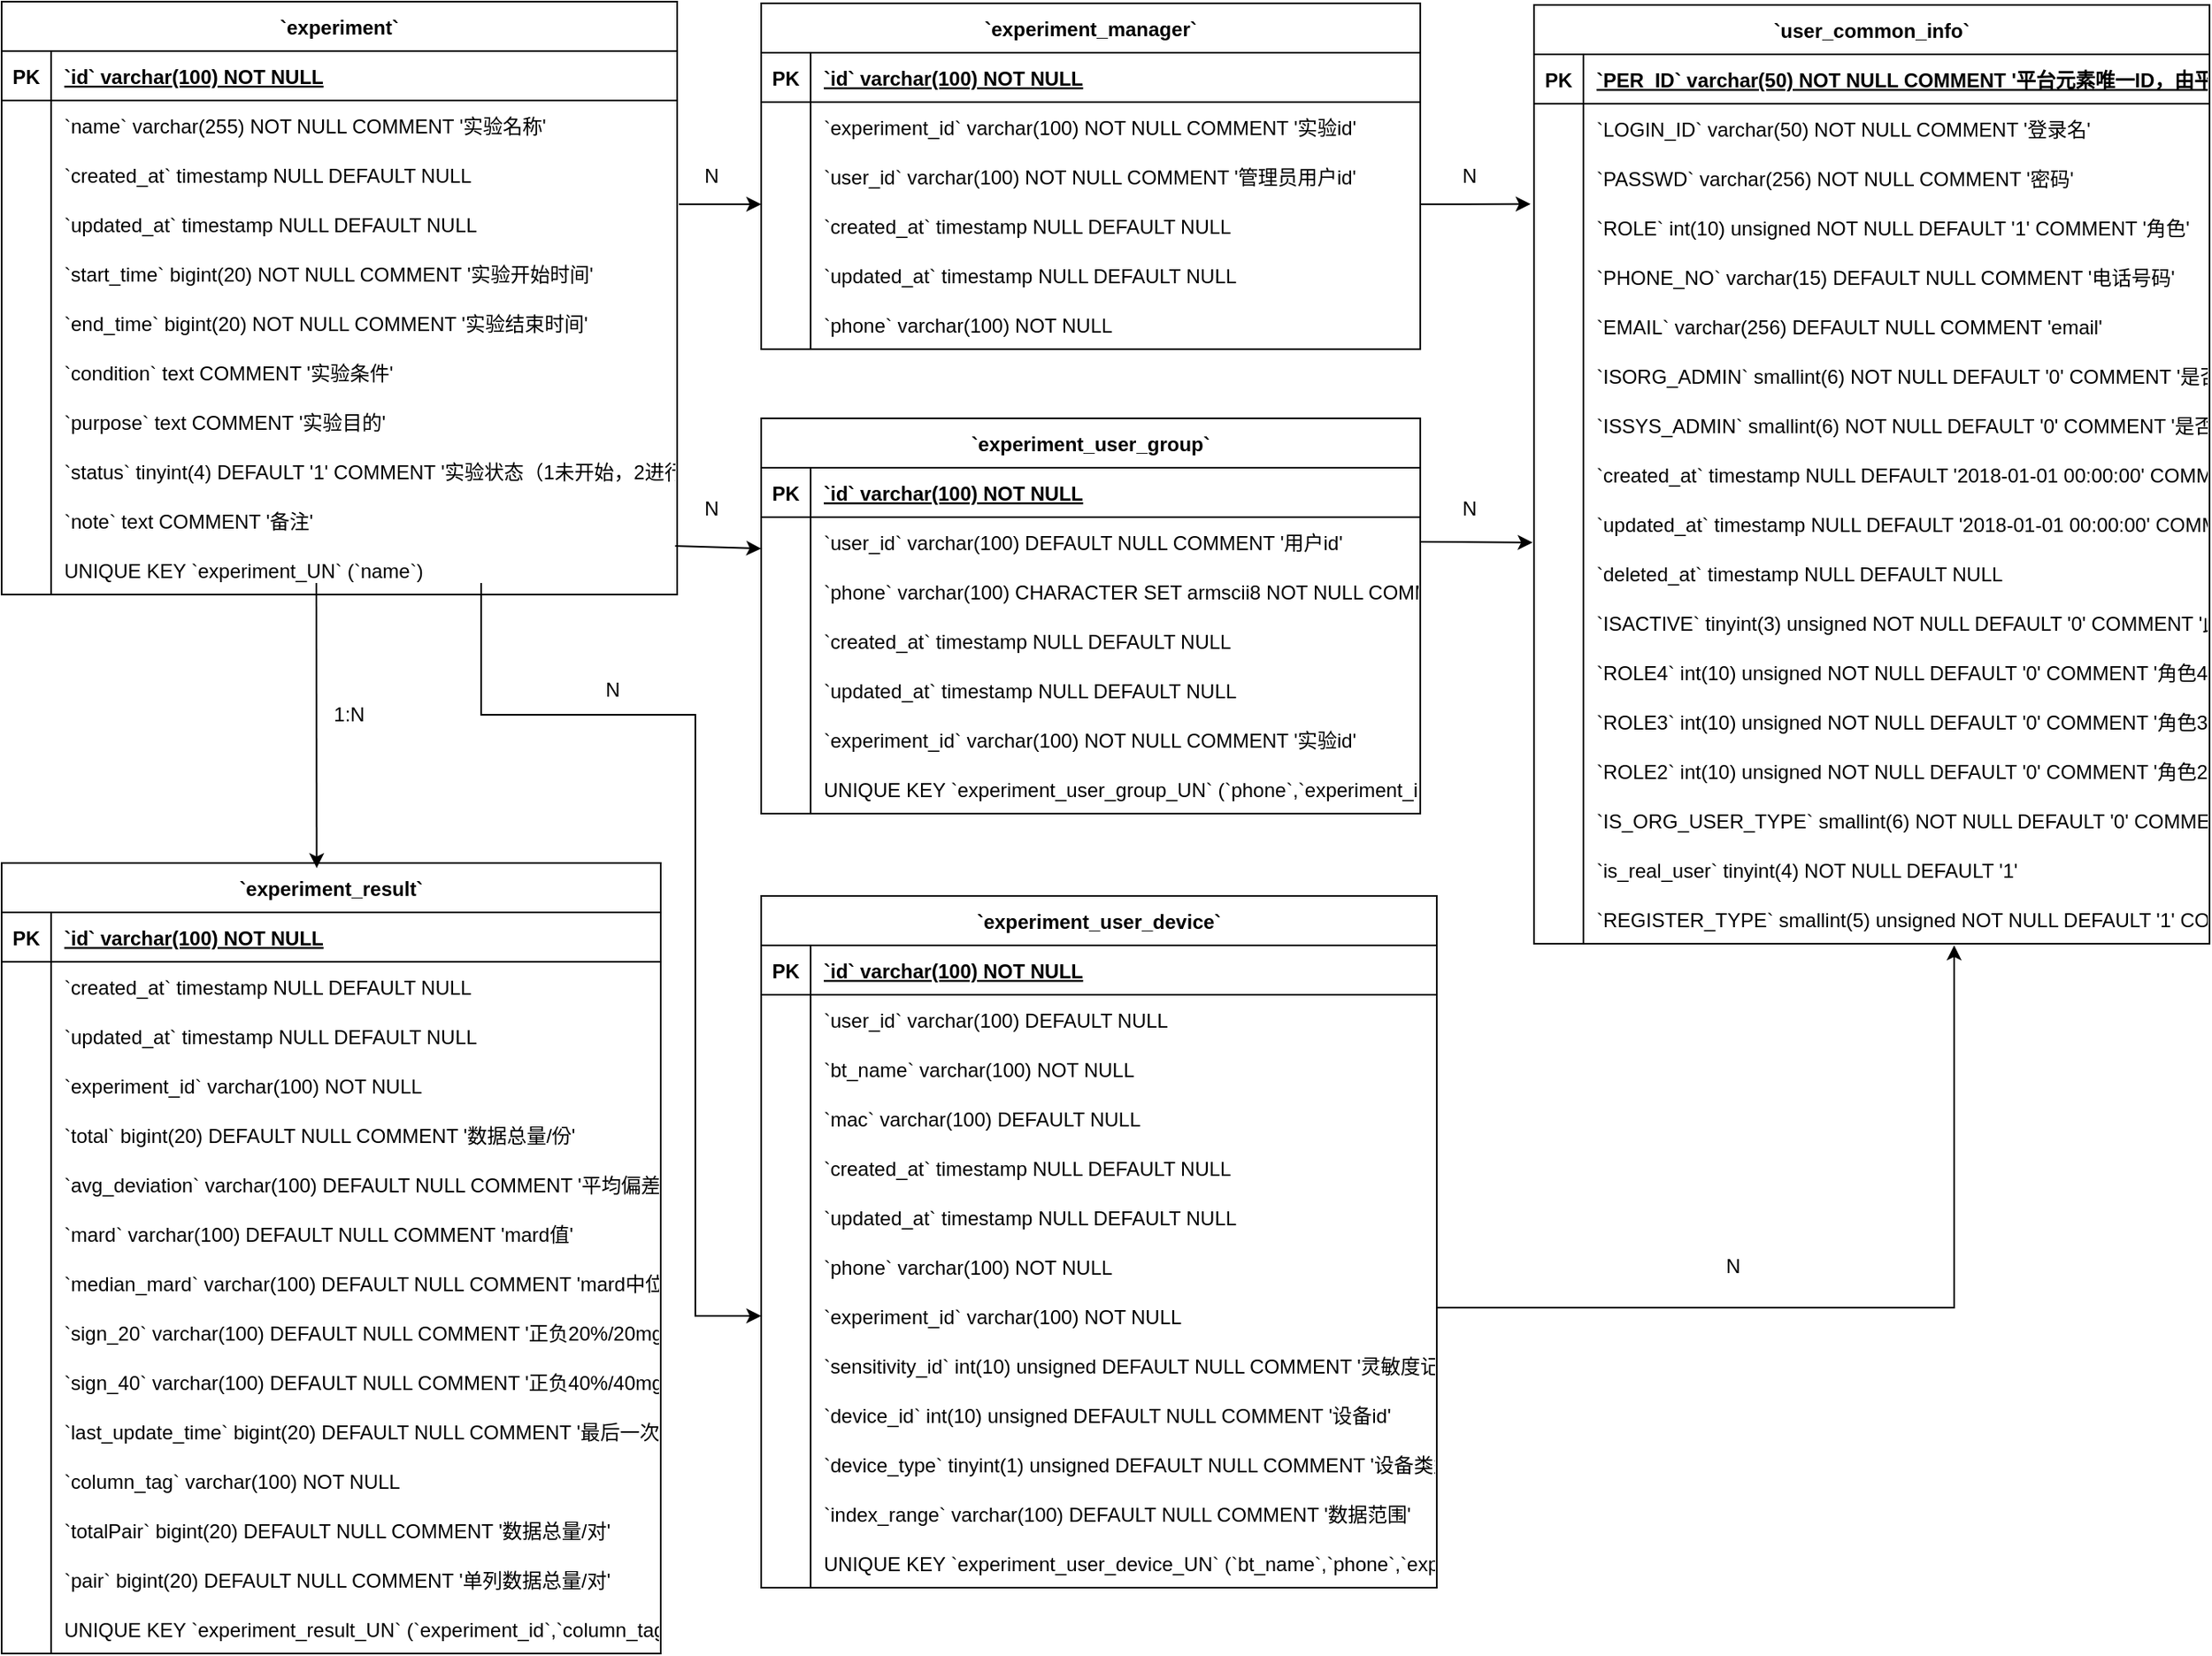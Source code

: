 <mxfile version="22.1.17" type="github">
  <diagram id="R2lEEEUBdFMjLlhIrx00" name="Page-1">
    <mxGraphModel dx="1432" dy="827" grid="1" gridSize="10" guides="1" tooltips="1" connect="1" arrows="1" fold="1" page="1" pageScale="1" pageWidth="1100" pageHeight="850" background="none" math="0" shadow="0" extFonts="Permanent Marker^https://fonts.googleapis.com/css?family=Permanent+Marker">
      <root>
        <mxCell id="0" />
        <mxCell id="1" parent="0" />
        <mxCell id="UopvxhC68_1jYdZmxeKB-2" value="`experiment`" style="shape=table;startSize=30;container=1;collapsible=1;childLayout=tableLayout;fixedRows=1;rowLines=0;fontStyle=1;align=center;resizeLast=1;" vertex="1" parent="1">
          <mxGeometry x="9" y="7" width="410" height="360" as="geometry">
            <mxRectangle width="110" height="30" as="alternateBounds" />
          </mxGeometry>
        </mxCell>
        <mxCell id="UopvxhC68_1jYdZmxeKB-3" value="" style="shape=tableRow;horizontal=0;startSize=0;swimlaneHead=0;swimlaneBody=0;fillColor=none;collapsible=0;dropTarget=0;points=[[0,0.5],[1,0.5]];portConstraint=eastwest;strokeColor=inherit;top=0;left=0;right=0;bottom=1;" vertex="1" parent="UopvxhC68_1jYdZmxeKB-2">
          <mxGeometry y="30" width="410" height="30" as="geometry" />
        </mxCell>
        <mxCell id="UopvxhC68_1jYdZmxeKB-4" value="PK" style="shape=partialRectangle;overflow=hidden;connectable=0;fillColor=none;strokeColor=inherit;top=0;left=0;bottom=0;right=0;fontStyle=1;" vertex="1" parent="UopvxhC68_1jYdZmxeKB-3">
          <mxGeometry width="30" height="30" as="geometry">
            <mxRectangle width="30" height="30" as="alternateBounds" />
          </mxGeometry>
        </mxCell>
        <mxCell id="UopvxhC68_1jYdZmxeKB-5" value="`id` varchar(100) NOT NULL" style="shape=partialRectangle;overflow=hidden;connectable=0;fillColor=none;align=left;strokeColor=inherit;top=0;left=0;bottom=0;right=0;spacingLeft=6;fontStyle=5;" vertex="1" parent="UopvxhC68_1jYdZmxeKB-3">
          <mxGeometry x="30" width="380" height="30" as="geometry">
            <mxRectangle width="380" height="30" as="alternateBounds" />
          </mxGeometry>
        </mxCell>
        <mxCell id="UopvxhC68_1jYdZmxeKB-6" value="" style="shape=tableRow;horizontal=0;startSize=0;swimlaneHead=0;swimlaneBody=0;fillColor=none;collapsible=0;dropTarget=0;points=[[0,0.5],[1,0.5]];portConstraint=eastwest;strokeColor=inherit;top=0;left=0;right=0;bottom=0;" vertex="1" parent="UopvxhC68_1jYdZmxeKB-2">
          <mxGeometry y="60" width="410" height="30" as="geometry" />
        </mxCell>
        <mxCell id="UopvxhC68_1jYdZmxeKB-7" value="" style="shape=partialRectangle;overflow=hidden;connectable=0;fillColor=none;strokeColor=inherit;top=0;left=0;bottom=0;right=0;" vertex="1" parent="UopvxhC68_1jYdZmxeKB-6">
          <mxGeometry width="30" height="30" as="geometry">
            <mxRectangle width="30" height="30" as="alternateBounds" />
          </mxGeometry>
        </mxCell>
        <mxCell id="UopvxhC68_1jYdZmxeKB-8" value="`name` varchar(255) NOT NULL COMMENT &#39;实验名称&#39;" style="shape=partialRectangle;overflow=hidden;connectable=0;fillColor=none;align=left;strokeColor=inherit;top=0;left=0;bottom=0;right=0;spacingLeft=6;" vertex="1" parent="UopvxhC68_1jYdZmxeKB-6">
          <mxGeometry x="30" width="380" height="30" as="geometry">
            <mxRectangle width="380" height="30" as="alternateBounds" />
          </mxGeometry>
        </mxCell>
        <mxCell id="UopvxhC68_1jYdZmxeKB-9" value="" style="shape=tableRow;horizontal=0;startSize=0;swimlaneHead=0;swimlaneBody=0;fillColor=none;collapsible=0;dropTarget=0;points=[[0,0.5],[1,0.5]];portConstraint=eastwest;strokeColor=inherit;top=0;left=0;right=0;bottom=0;" vertex="1" parent="UopvxhC68_1jYdZmxeKB-2">
          <mxGeometry y="90" width="410" height="30" as="geometry" />
        </mxCell>
        <mxCell id="UopvxhC68_1jYdZmxeKB-10" value="" style="shape=partialRectangle;overflow=hidden;connectable=0;fillColor=none;strokeColor=inherit;top=0;left=0;bottom=0;right=0;" vertex="1" parent="UopvxhC68_1jYdZmxeKB-9">
          <mxGeometry width="30" height="30" as="geometry">
            <mxRectangle width="30" height="30" as="alternateBounds" />
          </mxGeometry>
        </mxCell>
        <mxCell id="UopvxhC68_1jYdZmxeKB-11" value="`created_at` timestamp NULL DEFAULT NULL" style="shape=partialRectangle;overflow=hidden;connectable=0;fillColor=none;align=left;strokeColor=inherit;top=0;left=0;bottom=0;right=0;spacingLeft=6;" vertex="1" parent="UopvxhC68_1jYdZmxeKB-9">
          <mxGeometry x="30" width="380" height="30" as="geometry">
            <mxRectangle width="380" height="30" as="alternateBounds" />
          </mxGeometry>
        </mxCell>
        <mxCell id="UopvxhC68_1jYdZmxeKB-12" value="" style="shape=tableRow;horizontal=0;startSize=0;swimlaneHead=0;swimlaneBody=0;fillColor=none;collapsible=0;dropTarget=0;points=[[0,0.5],[1,0.5]];portConstraint=eastwest;strokeColor=inherit;top=0;left=0;right=0;bottom=0;" vertex="1" parent="UopvxhC68_1jYdZmxeKB-2">
          <mxGeometry y="120" width="410" height="30" as="geometry" />
        </mxCell>
        <mxCell id="UopvxhC68_1jYdZmxeKB-13" value="" style="shape=partialRectangle;overflow=hidden;connectable=0;fillColor=none;strokeColor=inherit;top=0;left=0;bottom=0;right=0;" vertex="1" parent="UopvxhC68_1jYdZmxeKB-12">
          <mxGeometry width="30" height="30" as="geometry">
            <mxRectangle width="30" height="30" as="alternateBounds" />
          </mxGeometry>
        </mxCell>
        <mxCell id="UopvxhC68_1jYdZmxeKB-14" value="`updated_at` timestamp NULL DEFAULT NULL" style="shape=partialRectangle;overflow=hidden;connectable=0;fillColor=none;align=left;strokeColor=inherit;top=0;left=0;bottom=0;right=0;spacingLeft=6;" vertex="1" parent="UopvxhC68_1jYdZmxeKB-12">
          <mxGeometry x="30" width="380" height="30" as="geometry">
            <mxRectangle width="380" height="30" as="alternateBounds" />
          </mxGeometry>
        </mxCell>
        <mxCell id="UopvxhC68_1jYdZmxeKB-15" value="" style="shape=tableRow;horizontal=0;startSize=0;swimlaneHead=0;swimlaneBody=0;fillColor=none;collapsible=0;dropTarget=0;points=[[0,0.5],[1,0.5]];portConstraint=eastwest;strokeColor=inherit;top=0;left=0;right=0;bottom=0;" vertex="1" parent="UopvxhC68_1jYdZmxeKB-2">
          <mxGeometry y="150" width="410" height="30" as="geometry" />
        </mxCell>
        <mxCell id="UopvxhC68_1jYdZmxeKB-16" value="" style="shape=partialRectangle;overflow=hidden;connectable=0;fillColor=none;strokeColor=inherit;top=0;left=0;bottom=0;right=0;" vertex="1" parent="UopvxhC68_1jYdZmxeKB-15">
          <mxGeometry width="30" height="30" as="geometry">
            <mxRectangle width="30" height="30" as="alternateBounds" />
          </mxGeometry>
        </mxCell>
        <mxCell id="UopvxhC68_1jYdZmxeKB-17" value="`start_time` bigint(20) NOT NULL COMMENT &#39;实验开始时间&#39;" style="shape=partialRectangle;overflow=hidden;connectable=0;fillColor=none;align=left;strokeColor=inherit;top=0;left=0;bottom=0;right=0;spacingLeft=6;" vertex="1" parent="UopvxhC68_1jYdZmxeKB-15">
          <mxGeometry x="30" width="380" height="30" as="geometry">
            <mxRectangle width="380" height="30" as="alternateBounds" />
          </mxGeometry>
        </mxCell>
        <mxCell id="UopvxhC68_1jYdZmxeKB-18" value="" style="shape=tableRow;horizontal=0;startSize=0;swimlaneHead=0;swimlaneBody=0;fillColor=none;collapsible=0;dropTarget=0;points=[[0,0.5],[1,0.5]];portConstraint=eastwest;strokeColor=inherit;top=0;left=0;right=0;bottom=0;" vertex="1" parent="UopvxhC68_1jYdZmxeKB-2">
          <mxGeometry y="180" width="410" height="30" as="geometry" />
        </mxCell>
        <mxCell id="UopvxhC68_1jYdZmxeKB-19" value="" style="shape=partialRectangle;overflow=hidden;connectable=0;fillColor=none;strokeColor=inherit;top=0;left=0;bottom=0;right=0;" vertex="1" parent="UopvxhC68_1jYdZmxeKB-18">
          <mxGeometry width="30" height="30" as="geometry">
            <mxRectangle width="30" height="30" as="alternateBounds" />
          </mxGeometry>
        </mxCell>
        <mxCell id="UopvxhC68_1jYdZmxeKB-20" value="`end_time` bigint(20) NOT NULL COMMENT &#39;实验结束时间&#39;" style="shape=partialRectangle;overflow=hidden;connectable=0;fillColor=none;align=left;strokeColor=inherit;top=0;left=0;bottom=0;right=0;spacingLeft=6;" vertex="1" parent="UopvxhC68_1jYdZmxeKB-18">
          <mxGeometry x="30" width="380" height="30" as="geometry">
            <mxRectangle width="380" height="30" as="alternateBounds" />
          </mxGeometry>
        </mxCell>
        <mxCell id="UopvxhC68_1jYdZmxeKB-21" value="" style="shape=tableRow;horizontal=0;startSize=0;swimlaneHead=0;swimlaneBody=0;fillColor=none;collapsible=0;dropTarget=0;points=[[0,0.5],[1,0.5]];portConstraint=eastwest;strokeColor=inherit;top=0;left=0;right=0;bottom=0;" vertex="1" parent="UopvxhC68_1jYdZmxeKB-2">
          <mxGeometry y="210" width="410" height="30" as="geometry" />
        </mxCell>
        <mxCell id="UopvxhC68_1jYdZmxeKB-22" value="" style="shape=partialRectangle;overflow=hidden;connectable=0;fillColor=none;strokeColor=inherit;top=0;left=0;bottom=0;right=0;" vertex="1" parent="UopvxhC68_1jYdZmxeKB-21">
          <mxGeometry width="30" height="30" as="geometry">
            <mxRectangle width="30" height="30" as="alternateBounds" />
          </mxGeometry>
        </mxCell>
        <mxCell id="UopvxhC68_1jYdZmxeKB-23" value="`condition` text COMMENT &#39;实验条件&#39;" style="shape=partialRectangle;overflow=hidden;connectable=0;fillColor=none;align=left;strokeColor=inherit;top=0;left=0;bottom=0;right=0;spacingLeft=6;" vertex="1" parent="UopvxhC68_1jYdZmxeKB-21">
          <mxGeometry x="30" width="380" height="30" as="geometry">
            <mxRectangle width="380" height="30" as="alternateBounds" />
          </mxGeometry>
        </mxCell>
        <mxCell id="UopvxhC68_1jYdZmxeKB-24" value="" style="shape=tableRow;horizontal=0;startSize=0;swimlaneHead=0;swimlaneBody=0;fillColor=none;collapsible=0;dropTarget=0;points=[[0,0.5],[1,0.5]];portConstraint=eastwest;strokeColor=inherit;top=0;left=0;right=0;bottom=0;" vertex="1" parent="UopvxhC68_1jYdZmxeKB-2">
          <mxGeometry y="240" width="410" height="30" as="geometry" />
        </mxCell>
        <mxCell id="UopvxhC68_1jYdZmxeKB-25" value="" style="shape=partialRectangle;overflow=hidden;connectable=0;fillColor=none;strokeColor=inherit;top=0;left=0;bottom=0;right=0;" vertex="1" parent="UopvxhC68_1jYdZmxeKB-24">
          <mxGeometry width="30" height="30" as="geometry">
            <mxRectangle width="30" height="30" as="alternateBounds" />
          </mxGeometry>
        </mxCell>
        <mxCell id="UopvxhC68_1jYdZmxeKB-26" value="`purpose` text COMMENT &#39;实验目的&#39;" style="shape=partialRectangle;overflow=hidden;connectable=0;fillColor=none;align=left;strokeColor=inherit;top=0;left=0;bottom=0;right=0;spacingLeft=6;" vertex="1" parent="UopvxhC68_1jYdZmxeKB-24">
          <mxGeometry x="30" width="380" height="30" as="geometry">
            <mxRectangle width="380" height="30" as="alternateBounds" />
          </mxGeometry>
        </mxCell>
        <mxCell id="UopvxhC68_1jYdZmxeKB-27" value="" style="shape=tableRow;horizontal=0;startSize=0;swimlaneHead=0;swimlaneBody=0;fillColor=none;collapsible=0;dropTarget=0;points=[[0,0.5],[1,0.5]];portConstraint=eastwest;strokeColor=inherit;top=0;left=0;right=0;bottom=0;" vertex="1" parent="UopvxhC68_1jYdZmxeKB-2">
          <mxGeometry y="270" width="410" height="30" as="geometry" />
        </mxCell>
        <mxCell id="UopvxhC68_1jYdZmxeKB-28" value="" style="shape=partialRectangle;overflow=hidden;connectable=0;fillColor=none;strokeColor=inherit;top=0;left=0;bottom=0;right=0;" vertex="1" parent="UopvxhC68_1jYdZmxeKB-27">
          <mxGeometry width="30" height="30" as="geometry">
            <mxRectangle width="30" height="30" as="alternateBounds" />
          </mxGeometry>
        </mxCell>
        <mxCell id="UopvxhC68_1jYdZmxeKB-29" value="`status` tinyint(4) DEFAULT &#39;1&#39; COMMENT &#39;实验状态（1未开始，2进行中，3结束）&#39;" style="shape=partialRectangle;overflow=hidden;connectable=0;fillColor=none;align=left;strokeColor=inherit;top=0;left=0;bottom=0;right=0;spacingLeft=6;" vertex="1" parent="UopvxhC68_1jYdZmxeKB-27">
          <mxGeometry x="30" width="380" height="30" as="geometry">
            <mxRectangle width="380" height="30" as="alternateBounds" />
          </mxGeometry>
        </mxCell>
        <mxCell id="UopvxhC68_1jYdZmxeKB-30" value="" style="shape=tableRow;horizontal=0;startSize=0;swimlaneHead=0;swimlaneBody=0;fillColor=none;collapsible=0;dropTarget=0;points=[[0,0.5],[1,0.5]];portConstraint=eastwest;strokeColor=inherit;top=0;left=0;right=0;bottom=0;" vertex="1" parent="UopvxhC68_1jYdZmxeKB-2">
          <mxGeometry y="300" width="410" height="30" as="geometry" />
        </mxCell>
        <mxCell id="UopvxhC68_1jYdZmxeKB-31" value="" style="shape=partialRectangle;overflow=hidden;connectable=0;fillColor=none;strokeColor=inherit;top=0;left=0;bottom=0;right=0;" vertex="1" parent="UopvxhC68_1jYdZmxeKB-30">
          <mxGeometry width="30" height="30" as="geometry">
            <mxRectangle width="30" height="30" as="alternateBounds" />
          </mxGeometry>
        </mxCell>
        <mxCell id="UopvxhC68_1jYdZmxeKB-32" value="`note` text COMMENT &#39;备注&#39;" style="shape=partialRectangle;overflow=hidden;connectable=0;fillColor=none;align=left;strokeColor=inherit;top=0;left=0;bottom=0;right=0;spacingLeft=6;" vertex="1" parent="UopvxhC68_1jYdZmxeKB-30">
          <mxGeometry x="30" width="380" height="30" as="geometry">
            <mxRectangle width="380" height="30" as="alternateBounds" />
          </mxGeometry>
        </mxCell>
        <mxCell id="UopvxhC68_1jYdZmxeKB-33" value="" style="shape=tableRow;horizontal=0;startSize=0;swimlaneHead=0;swimlaneBody=0;fillColor=none;collapsible=0;dropTarget=0;points=[[0,0.5],[1,0.5]];portConstraint=eastwest;strokeColor=inherit;top=0;left=0;right=0;bottom=0;" vertex="1" parent="UopvxhC68_1jYdZmxeKB-2">
          <mxGeometry y="330" width="410" height="30" as="geometry" />
        </mxCell>
        <mxCell id="UopvxhC68_1jYdZmxeKB-34" value="" style="shape=partialRectangle;overflow=hidden;connectable=0;fillColor=none;strokeColor=inherit;top=0;left=0;bottom=0;right=0;" vertex="1" parent="UopvxhC68_1jYdZmxeKB-33">
          <mxGeometry width="30" height="30" as="geometry">
            <mxRectangle width="30" height="30" as="alternateBounds" />
          </mxGeometry>
        </mxCell>
        <mxCell id="UopvxhC68_1jYdZmxeKB-35" value="UNIQUE KEY `experiment_UN` (`name`)" style="shape=partialRectangle;overflow=hidden;connectable=0;fillColor=none;align=left;strokeColor=inherit;top=0;left=0;bottom=0;right=0;spacingLeft=6;" vertex="1" parent="UopvxhC68_1jYdZmxeKB-33">
          <mxGeometry x="30" width="380" height="30" as="geometry">
            <mxRectangle width="380" height="30" as="alternateBounds" />
          </mxGeometry>
        </mxCell>
        <mxCell id="UopvxhC68_1jYdZmxeKB-36" value="`experiment_manager`" style="shape=table;startSize=30;container=1;collapsible=1;childLayout=tableLayout;fixedRows=1;rowLines=0;fontStyle=1;align=center;resizeLast=1;" vertex="1" parent="1">
          <mxGeometry x="470" y="8" width="400" height="210" as="geometry">
            <mxRectangle x="590" width="170" height="30" as="alternateBounds" />
          </mxGeometry>
        </mxCell>
        <mxCell id="UopvxhC68_1jYdZmxeKB-37" value="" style="shape=tableRow;horizontal=0;startSize=0;swimlaneHead=0;swimlaneBody=0;fillColor=none;collapsible=0;dropTarget=0;points=[[0,0.5],[1,0.5]];portConstraint=eastwest;strokeColor=inherit;top=0;left=0;right=0;bottom=1;" vertex="1" parent="UopvxhC68_1jYdZmxeKB-36">
          <mxGeometry y="30" width="400" height="30" as="geometry" />
        </mxCell>
        <mxCell id="UopvxhC68_1jYdZmxeKB-38" value="PK" style="shape=partialRectangle;overflow=hidden;connectable=0;fillColor=none;strokeColor=inherit;top=0;left=0;bottom=0;right=0;fontStyle=1;" vertex="1" parent="UopvxhC68_1jYdZmxeKB-37">
          <mxGeometry width="30" height="30" as="geometry">
            <mxRectangle width="30" height="30" as="alternateBounds" />
          </mxGeometry>
        </mxCell>
        <mxCell id="UopvxhC68_1jYdZmxeKB-39" value="`id` varchar(100) NOT NULL" style="shape=partialRectangle;overflow=hidden;connectable=0;fillColor=none;align=left;strokeColor=inherit;top=0;left=0;bottom=0;right=0;spacingLeft=6;fontStyle=5;" vertex="1" parent="UopvxhC68_1jYdZmxeKB-37">
          <mxGeometry x="30" width="370" height="30" as="geometry">
            <mxRectangle width="370" height="30" as="alternateBounds" />
          </mxGeometry>
        </mxCell>
        <mxCell id="UopvxhC68_1jYdZmxeKB-40" value="" style="shape=tableRow;horizontal=0;startSize=0;swimlaneHead=0;swimlaneBody=0;fillColor=none;collapsible=0;dropTarget=0;points=[[0,0.5],[1,0.5]];portConstraint=eastwest;strokeColor=inherit;top=0;left=0;right=0;bottom=0;" vertex="1" parent="UopvxhC68_1jYdZmxeKB-36">
          <mxGeometry y="60" width="400" height="30" as="geometry" />
        </mxCell>
        <mxCell id="UopvxhC68_1jYdZmxeKB-41" value="" style="shape=partialRectangle;overflow=hidden;connectable=0;fillColor=none;strokeColor=inherit;top=0;left=0;bottom=0;right=0;" vertex="1" parent="UopvxhC68_1jYdZmxeKB-40">
          <mxGeometry width="30" height="30" as="geometry">
            <mxRectangle width="30" height="30" as="alternateBounds" />
          </mxGeometry>
        </mxCell>
        <mxCell id="UopvxhC68_1jYdZmxeKB-42" value="`experiment_id` varchar(100) NOT NULL COMMENT &#39;实验id&#39;" style="shape=partialRectangle;overflow=hidden;connectable=0;fillColor=none;align=left;strokeColor=inherit;top=0;left=0;bottom=0;right=0;spacingLeft=6;" vertex="1" parent="UopvxhC68_1jYdZmxeKB-40">
          <mxGeometry x="30" width="370" height="30" as="geometry">
            <mxRectangle width="370" height="30" as="alternateBounds" />
          </mxGeometry>
        </mxCell>
        <mxCell id="UopvxhC68_1jYdZmxeKB-43" value="" style="shape=tableRow;horizontal=0;startSize=0;swimlaneHead=0;swimlaneBody=0;fillColor=none;collapsible=0;dropTarget=0;points=[[0,0.5],[1,0.5]];portConstraint=eastwest;strokeColor=inherit;top=0;left=0;right=0;bottom=0;" vertex="1" parent="UopvxhC68_1jYdZmxeKB-36">
          <mxGeometry y="90" width="400" height="30" as="geometry" />
        </mxCell>
        <mxCell id="UopvxhC68_1jYdZmxeKB-44" value="" style="shape=partialRectangle;overflow=hidden;connectable=0;fillColor=none;strokeColor=inherit;top=0;left=0;bottom=0;right=0;" vertex="1" parent="UopvxhC68_1jYdZmxeKB-43">
          <mxGeometry width="30" height="30" as="geometry">
            <mxRectangle width="30" height="30" as="alternateBounds" />
          </mxGeometry>
        </mxCell>
        <mxCell id="UopvxhC68_1jYdZmxeKB-45" value="`user_id` varchar(100) NOT NULL COMMENT &#39;管理员用户id&#39;" style="shape=partialRectangle;overflow=hidden;connectable=0;fillColor=none;align=left;strokeColor=inherit;top=0;left=0;bottom=0;right=0;spacingLeft=6;" vertex="1" parent="UopvxhC68_1jYdZmxeKB-43">
          <mxGeometry x="30" width="370" height="30" as="geometry">
            <mxRectangle width="370" height="30" as="alternateBounds" />
          </mxGeometry>
        </mxCell>
        <mxCell id="UopvxhC68_1jYdZmxeKB-46" value="" style="shape=tableRow;horizontal=0;startSize=0;swimlaneHead=0;swimlaneBody=0;fillColor=none;collapsible=0;dropTarget=0;points=[[0,0.5],[1,0.5]];portConstraint=eastwest;strokeColor=inherit;top=0;left=0;right=0;bottom=0;" vertex="1" parent="UopvxhC68_1jYdZmxeKB-36">
          <mxGeometry y="120" width="400" height="30" as="geometry" />
        </mxCell>
        <mxCell id="UopvxhC68_1jYdZmxeKB-47" value="" style="shape=partialRectangle;overflow=hidden;connectable=0;fillColor=none;strokeColor=inherit;top=0;left=0;bottom=0;right=0;" vertex="1" parent="UopvxhC68_1jYdZmxeKB-46">
          <mxGeometry width="30" height="30" as="geometry">
            <mxRectangle width="30" height="30" as="alternateBounds" />
          </mxGeometry>
        </mxCell>
        <mxCell id="UopvxhC68_1jYdZmxeKB-48" value="`created_at` timestamp NULL DEFAULT NULL" style="shape=partialRectangle;overflow=hidden;connectable=0;fillColor=none;align=left;strokeColor=inherit;top=0;left=0;bottom=0;right=0;spacingLeft=6;" vertex="1" parent="UopvxhC68_1jYdZmxeKB-46">
          <mxGeometry x="30" width="370" height="30" as="geometry">
            <mxRectangle width="370" height="30" as="alternateBounds" />
          </mxGeometry>
        </mxCell>
        <mxCell id="UopvxhC68_1jYdZmxeKB-49" value="" style="shape=tableRow;horizontal=0;startSize=0;swimlaneHead=0;swimlaneBody=0;fillColor=none;collapsible=0;dropTarget=0;points=[[0,0.5],[1,0.5]];portConstraint=eastwest;strokeColor=inherit;top=0;left=0;right=0;bottom=0;" vertex="1" parent="UopvxhC68_1jYdZmxeKB-36">
          <mxGeometry y="150" width="400" height="30" as="geometry" />
        </mxCell>
        <mxCell id="UopvxhC68_1jYdZmxeKB-50" value="" style="shape=partialRectangle;overflow=hidden;connectable=0;fillColor=none;strokeColor=inherit;top=0;left=0;bottom=0;right=0;" vertex="1" parent="UopvxhC68_1jYdZmxeKB-49">
          <mxGeometry width="30" height="30" as="geometry">
            <mxRectangle width="30" height="30" as="alternateBounds" />
          </mxGeometry>
        </mxCell>
        <mxCell id="UopvxhC68_1jYdZmxeKB-51" value="`updated_at` timestamp NULL DEFAULT NULL" style="shape=partialRectangle;overflow=hidden;connectable=0;fillColor=none;align=left;strokeColor=inherit;top=0;left=0;bottom=0;right=0;spacingLeft=6;" vertex="1" parent="UopvxhC68_1jYdZmxeKB-49">
          <mxGeometry x="30" width="370" height="30" as="geometry">
            <mxRectangle width="370" height="30" as="alternateBounds" />
          </mxGeometry>
        </mxCell>
        <mxCell id="UopvxhC68_1jYdZmxeKB-52" value="" style="shape=tableRow;horizontal=0;startSize=0;swimlaneHead=0;swimlaneBody=0;fillColor=none;collapsible=0;dropTarget=0;points=[[0,0.5],[1,0.5]];portConstraint=eastwest;strokeColor=inherit;top=0;left=0;right=0;bottom=0;" vertex="1" parent="UopvxhC68_1jYdZmxeKB-36">
          <mxGeometry y="180" width="400" height="30" as="geometry" />
        </mxCell>
        <mxCell id="UopvxhC68_1jYdZmxeKB-53" value="" style="shape=partialRectangle;overflow=hidden;connectable=0;fillColor=none;strokeColor=inherit;top=0;left=0;bottom=0;right=0;" vertex="1" parent="UopvxhC68_1jYdZmxeKB-52">
          <mxGeometry width="30" height="30" as="geometry">
            <mxRectangle width="30" height="30" as="alternateBounds" />
          </mxGeometry>
        </mxCell>
        <mxCell id="UopvxhC68_1jYdZmxeKB-54" value="`phone` varchar(100) NOT NULL" style="shape=partialRectangle;overflow=hidden;connectable=0;fillColor=none;align=left;strokeColor=inherit;top=0;left=0;bottom=0;right=0;spacingLeft=6;" vertex="1" parent="UopvxhC68_1jYdZmxeKB-52">
          <mxGeometry x="30" width="370" height="30" as="geometry">
            <mxRectangle width="370" height="30" as="alternateBounds" />
          </mxGeometry>
        </mxCell>
        <mxCell id="UopvxhC68_1jYdZmxeKB-55" value="`experiment_user_device`" style="shape=table;startSize=30;container=1;collapsible=1;childLayout=tableLayout;fixedRows=1;rowLines=0;fontStyle=1;align=center;resizeLast=1;" vertex="1" parent="1">
          <mxGeometry x="470" y="550" width="410" height="420" as="geometry" />
        </mxCell>
        <mxCell id="UopvxhC68_1jYdZmxeKB-56" value="" style="shape=tableRow;horizontal=0;startSize=0;swimlaneHead=0;swimlaneBody=0;fillColor=none;collapsible=0;dropTarget=0;points=[[0,0.5],[1,0.5]];portConstraint=eastwest;strokeColor=inherit;top=0;left=0;right=0;bottom=1;" vertex="1" parent="UopvxhC68_1jYdZmxeKB-55">
          <mxGeometry y="30" width="410" height="30" as="geometry" />
        </mxCell>
        <mxCell id="UopvxhC68_1jYdZmxeKB-57" value="PK" style="shape=partialRectangle;overflow=hidden;connectable=0;fillColor=none;strokeColor=inherit;top=0;left=0;bottom=0;right=0;fontStyle=1;" vertex="1" parent="UopvxhC68_1jYdZmxeKB-56">
          <mxGeometry width="30" height="30" as="geometry">
            <mxRectangle width="30" height="30" as="alternateBounds" />
          </mxGeometry>
        </mxCell>
        <mxCell id="UopvxhC68_1jYdZmxeKB-58" value="`id` varchar(100) NOT NULL" style="shape=partialRectangle;overflow=hidden;connectable=0;fillColor=none;align=left;strokeColor=inherit;top=0;left=0;bottom=0;right=0;spacingLeft=6;fontStyle=5;" vertex="1" parent="UopvxhC68_1jYdZmxeKB-56">
          <mxGeometry x="30" width="380" height="30" as="geometry">
            <mxRectangle width="380" height="30" as="alternateBounds" />
          </mxGeometry>
        </mxCell>
        <mxCell id="UopvxhC68_1jYdZmxeKB-59" value="" style="shape=tableRow;horizontal=0;startSize=0;swimlaneHead=0;swimlaneBody=0;fillColor=none;collapsible=0;dropTarget=0;points=[[0,0.5],[1,0.5]];portConstraint=eastwest;strokeColor=inherit;top=0;left=0;right=0;bottom=0;" vertex="1" parent="UopvxhC68_1jYdZmxeKB-55">
          <mxGeometry y="60" width="410" height="30" as="geometry" />
        </mxCell>
        <mxCell id="UopvxhC68_1jYdZmxeKB-60" value="" style="shape=partialRectangle;overflow=hidden;connectable=0;fillColor=none;strokeColor=inherit;top=0;left=0;bottom=0;right=0;" vertex="1" parent="UopvxhC68_1jYdZmxeKB-59">
          <mxGeometry width="30" height="30" as="geometry">
            <mxRectangle width="30" height="30" as="alternateBounds" />
          </mxGeometry>
        </mxCell>
        <mxCell id="UopvxhC68_1jYdZmxeKB-61" value="`user_id` varchar(100) DEFAULT NULL" style="shape=partialRectangle;overflow=hidden;connectable=0;fillColor=none;align=left;strokeColor=inherit;top=0;left=0;bottom=0;right=0;spacingLeft=6;" vertex="1" parent="UopvxhC68_1jYdZmxeKB-59">
          <mxGeometry x="30" width="380" height="30" as="geometry">
            <mxRectangle width="380" height="30" as="alternateBounds" />
          </mxGeometry>
        </mxCell>
        <mxCell id="UopvxhC68_1jYdZmxeKB-62" value="" style="shape=tableRow;horizontal=0;startSize=0;swimlaneHead=0;swimlaneBody=0;fillColor=none;collapsible=0;dropTarget=0;points=[[0,0.5],[1,0.5]];portConstraint=eastwest;strokeColor=inherit;top=0;left=0;right=0;bottom=0;" vertex="1" parent="UopvxhC68_1jYdZmxeKB-55">
          <mxGeometry y="90" width="410" height="30" as="geometry" />
        </mxCell>
        <mxCell id="UopvxhC68_1jYdZmxeKB-63" value="" style="shape=partialRectangle;overflow=hidden;connectable=0;fillColor=none;strokeColor=inherit;top=0;left=0;bottom=0;right=0;" vertex="1" parent="UopvxhC68_1jYdZmxeKB-62">
          <mxGeometry width="30" height="30" as="geometry">
            <mxRectangle width="30" height="30" as="alternateBounds" />
          </mxGeometry>
        </mxCell>
        <mxCell id="UopvxhC68_1jYdZmxeKB-64" value="`bt_name` varchar(100) NOT NULL" style="shape=partialRectangle;overflow=hidden;connectable=0;fillColor=none;align=left;strokeColor=inherit;top=0;left=0;bottom=0;right=0;spacingLeft=6;" vertex="1" parent="UopvxhC68_1jYdZmxeKB-62">
          <mxGeometry x="30" width="380" height="30" as="geometry">
            <mxRectangle width="380" height="30" as="alternateBounds" />
          </mxGeometry>
        </mxCell>
        <mxCell id="UopvxhC68_1jYdZmxeKB-65" value="" style="shape=tableRow;horizontal=0;startSize=0;swimlaneHead=0;swimlaneBody=0;fillColor=none;collapsible=0;dropTarget=0;points=[[0,0.5],[1,0.5]];portConstraint=eastwest;strokeColor=inherit;top=0;left=0;right=0;bottom=0;" vertex="1" parent="UopvxhC68_1jYdZmxeKB-55">
          <mxGeometry y="120" width="410" height="30" as="geometry" />
        </mxCell>
        <mxCell id="UopvxhC68_1jYdZmxeKB-66" value="" style="shape=partialRectangle;overflow=hidden;connectable=0;fillColor=none;strokeColor=inherit;top=0;left=0;bottom=0;right=0;" vertex="1" parent="UopvxhC68_1jYdZmxeKB-65">
          <mxGeometry width="30" height="30" as="geometry">
            <mxRectangle width="30" height="30" as="alternateBounds" />
          </mxGeometry>
        </mxCell>
        <mxCell id="UopvxhC68_1jYdZmxeKB-67" value="`mac` varchar(100) DEFAULT NULL" style="shape=partialRectangle;overflow=hidden;connectable=0;fillColor=none;align=left;strokeColor=inherit;top=0;left=0;bottom=0;right=0;spacingLeft=6;" vertex="1" parent="UopvxhC68_1jYdZmxeKB-65">
          <mxGeometry x="30" width="380" height="30" as="geometry">
            <mxRectangle width="380" height="30" as="alternateBounds" />
          </mxGeometry>
        </mxCell>
        <mxCell id="UopvxhC68_1jYdZmxeKB-68" value="" style="shape=tableRow;horizontal=0;startSize=0;swimlaneHead=0;swimlaneBody=0;fillColor=none;collapsible=0;dropTarget=0;points=[[0,0.5],[1,0.5]];portConstraint=eastwest;strokeColor=inherit;top=0;left=0;right=0;bottom=0;" vertex="1" parent="UopvxhC68_1jYdZmxeKB-55">
          <mxGeometry y="150" width="410" height="30" as="geometry" />
        </mxCell>
        <mxCell id="UopvxhC68_1jYdZmxeKB-69" value="" style="shape=partialRectangle;overflow=hidden;connectable=0;fillColor=none;strokeColor=inherit;top=0;left=0;bottom=0;right=0;" vertex="1" parent="UopvxhC68_1jYdZmxeKB-68">
          <mxGeometry width="30" height="30" as="geometry">
            <mxRectangle width="30" height="30" as="alternateBounds" />
          </mxGeometry>
        </mxCell>
        <mxCell id="UopvxhC68_1jYdZmxeKB-70" value="`created_at` timestamp NULL DEFAULT NULL" style="shape=partialRectangle;overflow=hidden;connectable=0;fillColor=none;align=left;strokeColor=inherit;top=0;left=0;bottom=0;right=0;spacingLeft=6;" vertex="1" parent="UopvxhC68_1jYdZmxeKB-68">
          <mxGeometry x="30" width="380" height="30" as="geometry">
            <mxRectangle width="380" height="30" as="alternateBounds" />
          </mxGeometry>
        </mxCell>
        <mxCell id="UopvxhC68_1jYdZmxeKB-71" value="" style="shape=tableRow;horizontal=0;startSize=0;swimlaneHead=0;swimlaneBody=0;fillColor=none;collapsible=0;dropTarget=0;points=[[0,0.5],[1,0.5]];portConstraint=eastwest;strokeColor=inherit;top=0;left=0;right=0;bottom=0;" vertex="1" parent="UopvxhC68_1jYdZmxeKB-55">
          <mxGeometry y="180" width="410" height="30" as="geometry" />
        </mxCell>
        <mxCell id="UopvxhC68_1jYdZmxeKB-72" value="" style="shape=partialRectangle;overflow=hidden;connectable=0;fillColor=none;strokeColor=inherit;top=0;left=0;bottom=0;right=0;" vertex="1" parent="UopvxhC68_1jYdZmxeKB-71">
          <mxGeometry width="30" height="30" as="geometry">
            <mxRectangle width="30" height="30" as="alternateBounds" />
          </mxGeometry>
        </mxCell>
        <mxCell id="UopvxhC68_1jYdZmxeKB-73" value="`updated_at` timestamp NULL DEFAULT NULL" style="shape=partialRectangle;overflow=hidden;connectable=0;fillColor=none;align=left;strokeColor=inherit;top=0;left=0;bottom=0;right=0;spacingLeft=6;" vertex="1" parent="UopvxhC68_1jYdZmxeKB-71">
          <mxGeometry x="30" width="380" height="30" as="geometry">
            <mxRectangle width="380" height="30" as="alternateBounds" />
          </mxGeometry>
        </mxCell>
        <mxCell id="UopvxhC68_1jYdZmxeKB-74" value="" style="shape=tableRow;horizontal=0;startSize=0;swimlaneHead=0;swimlaneBody=0;fillColor=none;collapsible=0;dropTarget=0;points=[[0,0.5],[1,0.5]];portConstraint=eastwest;strokeColor=inherit;top=0;left=0;right=0;bottom=0;" vertex="1" parent="UopvxhC68_1jYdZmxeKB-55">
          <mxGeometry y="210" width="410" height="30" as="geometry" />
        </mxCell>
        <mxCell id="UopvxhC68_1jYdZmxeKB-75" value="" style="shape=partialRectangle;overflow=hidden;connectable=0;fillColor=none;strokeColor=inherit;top=0;left=0;bottom=0;right=0;" vertex="1" parent="UopvxhC68_1jYdZmxeKB-74">
          <mxGeometry width="30" height="30" as="geometry">
            <mxRectangle width="30" height="30" as="alternateBounds" />
          </mxGeometry>
        </mxCell>
        <mxCell id="UopvxhC68_1jYdZmxeKB-76" value="`phone` varchar(100) NOT NULL" style="shape=partialRectangle;overflow=hidden;connectable=0;fillColor=none;align=left;strokeColor=inherit;top=0;left=0;bottom=0;right=0;spacingLeft=6;" vertex="1" parent="UopvxhC68_1jYdZmxeKB-74">
          <mxGeometry x="30" width="380" height="30" as="geometry">
            <mxRectangle width="380" height="30" as="alternateBounds" />
          </mxGeometry>
        </mxCell>
        <mxCell id="UopvxhC68_1jYdZmxeKB-77" value="" style="shape=tableRow;horizontal=0;startSize=0;swimlaneHead=0;swimlaneBody=0;fillColor=none;collapsible=0;dropTarget=0;points=[[0,0.5],[1,0.5]];portConstraint=eastwest;strokeColor=inherit;top=0;left=0;right=0;bottom=0;" vertex="1" parent="UopvxhC68_1jYdZmxeKB-55">
          <mxGeometry y="240" width="410" height="30" as="geometry" />
        </mxCell>
        <mxCell id="UopvxhC68_1jYdZmxeKB-78" value="" style="shape=partialRectangle;overflow=hidden;connectable=0;fillColor=none;strokeColor=inherit;top=0;left=0;bottom=0;right=0;" vertex="1" parent="UopvxhC68_1jYdZmxeKB-77">
          <mxGeometry width="30" height="30" as="geometry">
            <mxRectangle width="30" height="30" as="alternateBounds" />
          </mxGeometry>
        </mxCell>
        <mxCell id="UopvxhC68_1jYdZmxeKB-79" value="`experiment_id` varchar(100) NOT NULL" style="shape=partialRectangle;overflow=hidden;connectable=0;fillColor=none;align=left;strokeColor=inherit;top=0;left=0;bottom=0;right=0;spacingLeft=6;" vertex="1" parent="UopvxhC68_1jYdZmxeKB-77">
          <mxGeometry x="30" width="380" height="30" as="geometry">
            <mxRectangle width="380" height="30" as="alternateBounds" />
          </mxGeometry>
        </mxCell>
        <mxCell id="UopvxhC68_1jYdZmxeKB-80" value="" style="shape=tableRow;horizontal=0;startSize=0;swimlaneHead=0;swimlaneBody=0;fillColor=none;collapsible=0;dropTarget=0;points=[[0,0.5],[1,0.5]];portConstraint=eastwest;strokeColor=inherit;top=0;left=0;right=0;bottom=0;" vertex="1" parent="UopvxhC68_1jYdZmxeKB-55">
          <mxGeometry y="270" width="410" height="30" as="geometry" />
        </mxCell>
        <mxCell id="UopvxhC68_1jYdZmxeKB-81" value="" style="shape=partialRectangle;overflow=hidden;connectable=0;fillColor=none;strokeColor=inherit;top=0;left=0;bottom=0;right=0;" vertex="1" parent="UopvxhC68_1jYdZmxeKB-80">
          <mxGeometry width="30" height="30" as="geometry">
            <mxRectangle width="30" height="30" as="alternateBounds" />
          </mxGeometry>
        </mxCell>
        <mxCell id="UopvxhC68_1jYdZmxeKB-82" value="`sensitivity_id` int(10) unsigned DEFAULT NULL COMMENT &#39;灵敏度记录id&#39;" style="shape=partialRectangle;overflow=hidden;connectable=0;fillColor=none;align=left;strokeColor=inherit;top=0;left=0;bottom=0;right=0;spacingLeft=6;" vertex="1" parent="UopvxhC68_1jYdZmxeKB-80">
          <mxGeometry x="30" width="380" height="30" as="geometry">
            <mxRectangle width="380" height="30" as="alternateBounds" />
          </mxGeometry>
        </mxCell>
        <mxCell id="UopvxhC68_1jYdZmxeKB-83" value="" style="shape=tableRow;horizontal=0;startSize=0;swimlaneHead=0;swimlaneBody=0;fillColor=none;collapsible=0;dropTarget=0;points=[[0,0.5],[1,0.5]];portConstraint=eastwest;strokeColor=inherit;top=0;left=0;right=0;bottom=0;" vertex="1" parent="UopvxhC68_1jYdZmxeKB-55">
          <mxGeometry y="300" width="410" height="30" as="geometry" />
        </mxCell>
        <mxCell id="UopvxhC68_1jYdZmxeKB-84" value="" style="shape=partialRectangle;overflow=hidden;connectable=0;fillColor=none;strokeColor=inherit;top=0;left=0;bottom=0;right=0;" vertex="1" parent="UopvxhC68_1jYdZmxeKB-83">
          <mxGeometry width="30" height="30" as="geometry">
            <mxRectangle width="30" height="30" as="alternateBounds" />
          </mxGeometry>
        </mxCell>
        <mxCell id="UopvxhC68_1jYdZmxeKB-85" value="`device_id` int(10) unsigned DEFAULT NULL COMMENT &#39;设备id&#39;" style="shape=partialRectangle;overflow=hidden;connectable=0;fillColor=none;align=left;strokeColor=inherit;top=0;left=0;bottom=0;right=0;spacingLeft=6;" vertex="1" parent="UopvxhC68_1jYdZmxeKB-83">
          <mxGeometry x="30" width="380" height="30" as="geometry">
            <mxRectangle width="380" height="30" as="alternateBounds" />
          </mxGeometry>
        </mxCell>
        <mxCell id="UopvxhC68_1jYdZmxeKB-86" value="" style="shape=tableRow;horizontal=0;startSize=0;swimlaneHead=0;swimlaneBody=0;fillColor=none;collapsible=0;dropTarget=0;points=[[0,0.5],[1,0.5]];portConstraint=eastwest;strokeColor=inherit;top=0;left=0;right=0;bottom=0;" vertex="1" parent="UopvxhC68_1jYdZmxeKB-55">
          <mxGeometry y="330" width="410" height="30" as="geometry" />
        </mxCell>
        <mxCell id="UopvxhC68_1jYdZmxeKB-87" value="" style="shape=partialRectangle;overflow=hidden;connectable=0;fillColor=none;strokeColor=inherit;top=0;left=0;bottom=0;right=0;" vertex="1" parent="UopvxhC68_1jYdZmxeKB-86">
          <mxGeometry width="30" height="30" as="geometry">
            <mxRectangle width="30" height="30" as="alternateBounds" />
          </mxGeometry>
        </mxCell>
        <mxCell id="UopvxhC68_1jYdZmxeKB-88" value="`device_type` tinyint(1) unsigned DEFAULT NULL COMMENT &#39;设备类型(1血糖，2血酮，3乳酸)&#39;" style="shape=partialRectangle;overflow=hidden;connectable=0;fillColor=none;align=left;strokeColor=inherit;top=0;left=0;bottom=0;right=0;spacingLeft=6;" vertex="1" parent="UopvxhC68_1jYdZmxeKB-86">
          <mxGeometry x="30" width="380" height="30" as="geometry">
            <mxRectangle width="380" height="30" as="alternateBounds" />
          </mxGeometry>
        </mxCell>
        <mxCell id="UopvxhC68_1jYdZmxeKB-89" value="" style="shape=tableRow;horizontal=0;startSize=0;swimlaneHead=0;swimlaneBody=0;fillColor=none;collapsible=0;dropTarget=0;points=[[0,0.5],[1,0.5]];portConstraint=eastwest;strokeColor=inherit;top=0;left=0;right=0;bottom=0;" vertex="1" parent="UopvxhC68_1jYdZmxeKB-55">
          <mxGeometry y="360" width="410" height="30" as="geometry" />
        </mxCell>
        <mxCell id="UopvxhC68_1jYdZmxeKB-90" value="" style="shape=partialRectangle;overflow=hidden;connectable=0;fillColor=none;strokeColor=inherit;top=0;left=0;bottom=0;right=0;" vertex="1" parent="UopvxhC68_1jYdZmxeKB-89">
          <mxGeometry width="30" height="30" as="geometry">
            <mxRectangle width="30" height="30" as="alternateBounds" />
          </mxGeometry>
        </mxCell>
        <mxCell id="UopvxhC68_1jYdZmxeKB-91" value="`index_range` varchar(100) DEFAULT NULL COMMENT &#39;数据范围&#39;" style="shape=partialRectangle;overflow=hidden;connectable=0;fillColor=none;align=left;strokeColor=inherit;top=0;left=0;bottom=0;right=0;spacingLeft=6;" vertex="1" parent="UopvxhC68_1jYdZmxeKB-89">
          <mxGeometry x="30" width="380" height="30" as="geometry">
            <mxRectangle width="380" height="30" as="alternateBounds" />
          </mxGeometry>
        </mxCell>
        <mxCell id="UopvxhC68_1jYdZmxeKB-92" value="" style="shape=tableRow;horizontal=0;startSize=0;swimlaneHead=0;swimlaneBody=0;fillColor=none;collapsible=0;dropTarget=0;points=[[0,0.5],[1,0.5]];portConstraint=eastwest;strokeColor=inherit;top=0;left=0;right=0;bottom=0;" vertex="1" parent="UopvxhC68_1jYdZmxeKB-55">
          <mxGeometry y="390" width="410" height="30" as="geometry" />
        </mxCell>
        <mxCell id="UopvxhC68_1jYdZmxeKB-93" value="" style="shape=partialRectangle;overflow=hidden;connectable=0;fillColor=none;strokeColor=inherit;top=0;left=0;bottom=0;right=0;" vertex="1" parent="UopvxhC68_1jYdZmxeKB-92">
          <mxGeometry width="30" height="30" as="geometry">
            <mxRectangle width="30" height="30" as="alternateBounds" />
          </mxGeometry>
        </mxCell>
        <mxCell id="UopvxhC68_1jYdZmxeKB-94" value="UNIQUE KEY `experiment_user_device_UN` (`bt_name`,`phone`,`experiment_id`)" style="shape=partialRectangle;overflow=hidden;connectable=0;fillColor=none;align=left;strokeColor=inherit;top=0;left=0;bottom=0;right=0;spacingLeft=6;" vertex="1" parent="UopvxhC68_1jYdZmxeKB-92">
          <mxGeometry x="30" width="380" height="30" as="geometry">
            <mxRectangle width="380" height="30" as="alternateBounds" />
          </mxGeometry>
        </mxCell>
        <mxCell id="UopvxhC68_1jYdZmxeKB-95" value="`experiment_user_group`" style="shape=table;startSize=30;container=1;collapsible=1;childLayout=tableLayout;fixedRows=1;rowLines=0;fontStyle=1;align=center;resizeLast=1;" vertex="1" parent="1">
          <mxGeometry x="470" y="260" width="400" height="240" as="geometry" />
        </mxCell>
        <mxCell id="UopvxhC68_1jYdZmxeKB-96" value="" style="shape=tableRow;horizontal=0;startSize=0;swimlaneHead=0;swimlaneBody=0;fillColor=none;collapsible=0;dropTarget=0;points=[[0,0.5],[1,0.5]];portConstraint=eastwest;strokeColor=inherit;top=0;left=0;right=0;bottom=1;" vertex="1" parent="UopvxhC68_1jYdZmxeKB-95">
          <mxGeometry y="30" width="400" height="30" as="geometry" />
        </mxCell>
        <mxCell id="UopvxhC68_1jYdZmxeKB-97" value="PK" style="shape=partialRectangle;overflow=hidden;connectable=0;fillColor=none;strokeColor=inherit;top=0;left=0;bottom=0;right=0;fontStyle=1;" vertex="1" parent="UopvxhC68_1jYdZmxeKB-96">
          <mxGeometry width="30" height="30" as="geometry">
            <mxRectangle width="30" height="30" as="alternateBounds" />
          </mxGeometry>
        </mxCell>
        <mxCell id="UopvxhC68_1jYdZmxeKB-98" value="`id` varchar(100) NOT NULL" style="shape=partialRectangle;overflow=hidden;connectable=0;fillColor=none;align=left;strokeColor=inherit;top=0;left=0;bottom=0;right=0;spacingLeft=6;fontStyle=5;" vertex="1" parent="UopvxhC68_1jYdZmxeKB-96">
          <mxGeometry x="30" width="370" height="30" as="geometry">
            <mxRectangle width="370" height="30" as="alternateBounds" />
          </mxGeometry>
        </mxCell>
        <mxCell id="UopvxhC68_1jYdZmxeKB-99" value="" style="shape=tableRow;horizontal=0;startSize=0;swimlaneHead=0;swimlaneBody=0;fillColor=none;collapsible=0;dropTarget=0;points=[[0,0.5],[1,0.5]];portConstraint=eastwest;strokeColor=inherit;top=0;left=0;right=0;bottom=0;" vertex="1" parent="UopvxhC68_1jYdZmxeKB-95">
          <mxGeometry y="60" width="400" height="30" as="geometry" />
        </mxCell>
        <mxCell id="UopvxhC68_1jYdZmxeKB-100" value="" style="shape=partialRectangle;overflow=hidden;connectable=0;fillColor=none;strokeColor=inherit;top=0;left=0;bottom=0;right=0;" vertex="1" parent="UopvxhC68_1jYdZmxeKB-99">
          <mxGeometry width="30" height="30" as="geometry">
            <mxRectangle width="30" height="30" as="alternateBounds" />
          </mxGeometry>
        </mxCell>
        <mxCell id="UopvxhC68_1jYdZmxeKB-101" value="`user_id` varchar(100) DEFAULT NULL COMMENT &#39;用户id&#39;" style="shape=partialRectangle;overflow=hidden;connectable=0;fillColor=none;align=left;strokeColor=inherit;top=0;left=0;bottom=0;right=0;spacingLeft=6;" vertex="1" parent="UopvxhC68_1jYdZmxeKB-99">
          <mxGeometry x="30" width="370" height="30" as="geometry">
            <mxRectangle width="370" height="30" as="alternateBounds" />
          </mxGeometry>
        </mxCell>
        <mxCell id="UopvxhC68_1jYdZmxeKB-102" value="" style="shape=tableRow;horizontal=0;startSize=0;swimlaneHead=0;swimlaneBody=0;fillColor=none;collapsible=0;dropTarget=0;points=[[0,0.5],[1,0.5]];portConstraint=eastwest;strokeColor=inherit;top=0;left=0;right=0;bottom=0;" vertex="1" parent="UopvxhC68_1jYdZmxeKB-95">
          <mxGeometry y="90" width="400" height="30" as="geometry" />
        </mxCell>
        <mxCell id="UopvxhC68_1jYdZmxeKB-103" value="" style="shape=partialRectangle;overflow=hidden;connectable=0;fillColor=none;strokeColor=inherit;top=0;left=0;bottom=0;right=0;" vertex="1" parent="UopvxhC68_1jYdZmxeKB-102">
          <mxGeometry width="30" height="30" as="geometry">
            <mxRectangle width="30" height="30" as="alternateBounds" />
          </mxGeometry>
        </mxCell>
        <mxCell id="UopvxhC68_1jYdZmxeKB-104" value="`phone` varchar(100) CHARACTER SET armscii8 NOT NULL COMMENT &#39;用户手机号&#39;" style="shape=partialRectangle;overflow=hidden;connectable=0;fillColor=none;align=left;strokeColor=inherit;top=0;left=0;bottom=0;right=0;spacingLeft=6;" vertex="1" parent="UopvxhC68_1jYdZmxeKB-102">
          <mxGeometry x="30" width="370" height="30" as="geometry">
            <mxRectangle width="370" height="30" as="alternateBounds" />
          </mxGeometry>
        </mxCell>
        <mxCell id="UopvxhC68_1jYdZmxeKB-105" value="" style="shape=tableRow;horizontal=0;startSize=0;swimlaneHead=0;swimlaneBody=0;fillColor=none;collapsible=0;dropTarget=0;points=[[0,0.5],[1,0.5]];portConstraint=eastwest;strokeColor=inherit;top=0;left=0;right=0;bottom=0;" vertex="1" parent="UopvxhC68_1jYdZmxeKB-95">
          <mxGeometry y="120" width="400" height="30" as="geometry" />
        </mxCell>
        <mxCell id="UopvxhC68_1jYdZmxeKB-106" value="" style="shape=partialRectangle;overflow=hidden;connectable=0;fillColor=none;strokeColor=inherit;top=0;left=0;bottom=0;right=0;" vertex="1" parent="UopvxhC68_1jYdZmxeKB-105">
          <mxGeometry width="30" height="30" as="geometry">
            <mxRectangle width="30" height="30" as="alternateBounds" />
          </mxGeometry>
        </mxCell>
        <mxCell id="UopvxhC68_1jYdZmxeKB-107" value="`created_at` timestamp NULL DEFAULT NULL" style="shape=partialRectangle;overflow=hidden;connectable=0;fillColor=none;align=left;strokeColor=inherit;top=0;left=0;bottom=0;right=0;spacingLeft=6;" vertex="1" parent="UopvxhC68_1jYdZmxeKB-105">
          <mxGeometry x="30" width="370" height="30" as="geometry">
            <mxRectangle width="370" height="30" as="alternateBounds" />
          </mxGeometry>
        </mxCell>
        <mxCell id="UopvxhC68_1jYdZmxeKB-108" value="" style="shape=tableRow;horizontal=0;startSize=0;swimlaneHead=0;swimlaneBody=0;fillColor=none;collapsible=0;dropTarget=0;points=[[0,0.5],[1,0.5]];portConstraint=eastwest;strokeColor=inherit;top=0;left=0;right=0;bottom=0;" vertex="1" parent="UopvxhC68_1jYdZmxeKB-95">
          <mxGeometry y="150" width="400" height="30" as="geometry" />
        </mxCell>
        <mxCell id="UopvxhC68_1jYdZmxeKB-109" value="" style="shape=partialRectangle;overflow=hidden;connectable=0;fillColor=none;strokeColor=inherit;top=0;left=0;bottom=0;right=0;" vertex="1" parent="UopvxhC68_1jYdZmxeKB-108">
          <mxGeometry width="30" height="30" as="geometry">
            <mxRectangle width="30" height="30" as="alternateBounds" />
          </mxGeometry>
        </mxCell>
        <mxCell id="UopvxhC68_1jYdZmxeKB-110" value="`updated_at` timestamp NULL DEFAULT NULL" style="shape=partialRectangle;overflow=hidden;connectable=0;fillColor=none;align=left;strokeColor=inherit;top=0;left=0;bottom=0;right=0;spacingLeft=6;" vertex="1" parent="UopvxhC68_1jYdZmxeKB-108">
          <mxGeometry x="30" width="370" height="30" as="geometry">
            <mxRectangle width="370" height="30" as="alternateBounds" />
          </mxGeometry>
        </mxCell>
        <mxCell id="UopvxhC68_1jYdZmxeKB-111" value="" style="shape=tableRow;horizontal=0;startSize=0;swimlaneHead=0;swimlaneBody=0;fillColor=none;collapsible=0;dropTarget=0;points=[[0,0.5],[1,0.5]];portConstraint=eastwest;strokeColor=inherit;top=0;left=0;right=0;bottom=0;" vertex="1" parent="UopvxhC68_1jYdZmxeKB-95">
          <mxGeometry y="180" width="400" height="30" as="geometry" />
        </mxCell>
        <mxCell id="UopvxhC68_1jYdZmxeKB-112" value="" style="shape=partialRectangle;overflow=hidden;connectable=0;fillColor=none;strokeColor=inherit;top=0;left=0;bottom=0;right=0;" vertex="1" parent="UopvxhC68_1jYdZmxeKB-111">
          <mxGeometry width="30" height="30" as="geometry">
            <mxRectangle width="30" height="30" as="alternateBounds" />
          </mxGeometry>
        </mxCell>
        <mxCell id="UopvxhC68_1jYdZmxeKB-113" value="`experiment_id` varchar(100) NOT NULL COMMENT &#39;实验id&#39;" style="shape=partialRectangle;overflow=hidden;connectable=0;fillColor=none;align=left;strokeColor=inherit;top=0;left=0;bottom=0;right=0;spacingLeft=6;" vertex="1" parent="UopvxhC68_1jYdZmxeKB-111">
          <mxGeometry x="30" width="370" height="30" as="geometry">
            <mxRectangle width="370" height="30" as="alternateBounds" />
          </mxGeometry>
        </mxCell>
        <mxCell id="UopvxhC68_1jYdZmxeKB-114" value="" style="shape=tableRow;horizontal=0;startSize=0;swimlaneHead=0;swimlaneBody=0;fillColor=none;collapsible=0;dropTarget=0;points=[[0,0.5],[1,0.5]];portConstraint=eastwest;strokeColor=inherit;top=0;left=0;right=0;bottom=0;" vertex="1" parent="UopvxhC68_1jYdZmxeKB-95">
          <mxGeometry y="210" width="400" height="30" as="geometry" />
        </mxCell>
        <mxCell id="UopvxhC68_1jYdZmxeKB-115" value="" style="shape=partialRectangle;overflow=hidden;connectable=0;fillColor=none;strokeColor=inherit;top=0;left=0;bottom=0;right=0;" vertex="1" parent="UopvxhC68_1jYdZmxeKB-114">
          <mxGeometry width="30" height="30" as="geometry">
            <mxRectangle width="30" height="30" as="alternateBounds" />
          </mxGeometry>
        </mxCell>
        <mxCell id="UopvxhC68_1jYdZmxeKB-116" value="UNIQUE KEY `experiment_user_group_UN` (`phone`,`experiment_id`)" style="shape=partialRectangle;overflow=hidden;connectable=0;fillColor=none;align=left;strokeColor=inherit;top=0;left=0;bottom=0;right=0;spacingLeft=6;" vertex="1" parent="UopvxhC68_1jYdZmxeKB-114">
          <mxGeometry x="30" width="370" height="30" as="geometry">
            <mxRectangle width="370" height="30" as="alternateBounds" />
          </mxGeometry>
        </mxCell>
        <mxCell id="UopvxhC68_1jYdZmxeKB-117" value="`experiment_result`" style="shape=table;startSize=30;container=1;collapsible=1;childLayout=tableLayout;fixedRows=1;rowLines=0;fontStyle=1;align=center;resizeLast=1;" vertex="1" parent="1">
          <mxGeometry x="9" y="530" width="400" height="480" as="geometry" />
        </mxCell>
        <mxCell id="UopvxhC68_1jYdZmxeKB-118" value="" style="shape=tableRow;horizontal=0;startSize=0;swimlaneHead=0;swimlaneBody=0;fillColor=none;collapsible=0;dropTarget=0;points=[[0,0.5],[1,0.5]];portConstraint=eastwest;strokeColor=inherit;top=0;left=0;right=0;bottom=1;" vertex="1" parent="UopvxhC68_1jYdZmxeKB-117">
          <mxGeometry y="30" width="400" height="30" as="geometry" />
        </mxCell>
        <mxCell id="UopvxhC68_1jYdZmxeKB-119" value="PK" style="shape=partialRectangle;overflow=hidden;connectable=0;fillColor=none;strokeColor=inherit;top=0;left=0;bottom=0;right=0;fontStyle=1;" vertex="1" parent="UopvxhC68_1jYdZmxeKB-118">
          <mxGeometry width="30" height="30" as="geometry">
            <mxRectangle width="30" height="30" as="alternateBounds" />
          </mxGeometry>
        </mxCell>
        <mxCell id="UopvxhC68_1jYdZmxeKB-120" value="`id` varchar(100) NOT NULL" style="shape=partialRectangle;overflow=hidden;connectable=0;fillColor=none;align=left;strokeColor=inherit;top=0;left=0;bottom=0;right=0;spacingLeft=6;fontStyle=5;" vertex="1" parent="UopvxhC68_1jYdZmxeKB-118">
          <mxGeometry x="30" width="370" height="30" as="geometry">
            <mxRectangle width="370" height="30" as="alternateBounds" />
          </mxGeometry>
        </mxCell>
        <mxCell id="UopvxhC68_1jYdZmxeKB-121" value="" style="shape=tableRow;horizontal=0;startSize=0;swimlaneHead=0;swimlaneBody=0;fillColor=none;collapsible=0;dropTarget=0;points=[[0,0.5],[1,0.5]];portConstraint=eastwest;strokeColor=inherit;top=0;left=0;right=0;bottom=0;" vertex="1" parent="UopvxhC68_1jYdZmxeKB-117">
          <mxGeometry y="60" width="400" height="30" as="geometry" />
        </mxCell>
        <mxCell id="UopvxhC68_1jYdZmxeKB-122" value="" style="shape=partialRectangle;overflow=hidden;connectable=0;fillColor=none;strokeColor=inherit;top=0;left=0;bottom=0;right=0;" vertex="1" parent="UopvxhC68_1jYdZmxeKB-121">
          <mxGeometry width="30" height="30" as="geometry">
            <mxRectangle width="30" height="30" as="alternateBounds" />
          </mxGeometry>
        </mxCell>
        <mxCell id="UopvxhC68_1jYdZmxeKB-123" value="`created_at` timestamp NULL DEFAULT NULL" style="shape=partialRectangle;overflow=hidden;connectable=0;fillColor=none;align=left;strokeColor=inherit;top=0;left=0;bottom=0;right=0;spacingLeft=6;" vertex="1" parent="UopvxhC68_1jYdZmxeKB-121">
          <mxGeometry x="30" width="370" height="30" as="geometry">
            <mxRectangle width="370" height="30" as="alternateBounds" />
          </mxGeometry>
        </mxCell>
        <mxCell id="UopvxhC68_1jYdZmxeKB-124" value="" style="shape=tableRow;horizontal=0;startSize=0;swimlaneHead=0;swimlaneBody=0;fillColor=none;collapsible=0;dropTarget=0;points=[[0,0.5],[1,0.5]];portConstraint=eastwest;strokeColor=inherit;top=0;left=0;right=0;bottom=0;" vertex="1" parent="UopvxhC68_1jYdZmxeKB-117">
          <mxGeometry y="90" width="400" height="30" as="geometry" />
        </mxCell>
        <mxCell id="UopvxhC68_1jYdZmxeKB-125" value="" style="shape=partialRectangle;overflow=hidden;connectable=0;fillColor=none;strokeColor=inherit;top=0;left=0;bottom=0;right=0;" vertex="1" parent="UopvxhC68_1jYdZmxeKB-124">
          <mxGeometry width="30" height="30" as="geometry">
            <mxRectangle width="30" height="30" as="alternateBounds" />
          </mxGeometry>
        </mxCell>
        <mxCell id="UopvxhC68_1jYdZmxeKB-126" value="`updated_at` timestamp NULL DEFAULT NULL" style="shape=partialRectangle;overflow=hidden;connectable=0;fillColor=none;align=left;strokeColor=inherit;top=0;left=0;bottom=0;right=0;spacingLeft=6;" vertex="1" parent="UopvxhC68_1jYdZmxeKB-124">
          <mxGeometry x="30" width="370" height="30" as="geometry">
            <mxRectangle width="370" height="30" as="alternateBounds" />
          </mxGeometry>
        </mxCell>
        <mxCell id="UopvxhC68_1jYdZmxeKB-127" value="" style="shape=tableRow;horizontal=0;startSize=0;swimlaneHead=0;swimlaneBody=0;fillColor=none;collapsible=0;dropTarget=0;points=[[0,0.5],[1,0.5]];portConstraint=eastwest;strokeColor=inherit;top=0;left=0;right=0;bottom=0;" vertex="1" parent="UopvxhC68_1jYdZmxeKB-117">
          <mxGeometry y="120" width="400" height="30" as="geometry" />
        </mxCell>
        <mxCell id="UopvxhC68_1jYdZmxeKB-128" value="" style="shape=partialRectangle;overflow=hidden;connectable=0;fillColor=none;strokeColor=inherit;top=0;left=0;bottom=0;right=0;" vertex="1" parent="UopvxhC68_1jYdZmxeKB-127">
          <mxGeometry width="30" height="30" as="geometry">
            <mxRectangle width="30" height="30" as="alternateBounds" />
          </mxGeometry>
        </mxCell>
        <mxCell id="UopvxhC68_1jYdZmxeKB-129" value="`experiment_id` varchar(100) NOT NULL" style="shape=partialRectangle;overflow=hidden;connectable=0;fillColor=none;align=left;strokeColor=inherit;top=0;left=0;bottom=0;right=0;spacingLeft=6;" vertex="1" parent="UopvxhC68_1jYdZmxeKB-127">
          <mxGeometry x="30" width="370" height="30" as="geometry">
            <mxRectangle width="370" height="30" as="alternateBounds" />
          </mxGeometry>
        </mxCell>
        <mxCell id="UopvxhC68_1jYdZmxeKB-130" value="" style="shape=tableRow;horizontal=0;startSize=0;swimlaneHead=0;swimlaneBody=0;fillColor=none;collapsible=0;dropTarget=0;points=[[0,0.5],[1,0.5]];portConstraint=eastwest;strokeColor=inherit;top=0;left=0;right=0;bottom=0;" vertex="1" parent="UopvxhC68_1jYdZmxeKB-117">
          <mxGeometry y="150" width="400" height="30" as="geometry" />
        </mxCell>
        <mxCell id="UopvxhC68_1jYdZmxeKB-131" value="" style="shape=partialRectangle;overflow=hidden;connectable=0;fillColor=none;strokeColor=inherit;top=0;left=0;bottom=0;right=0;" vertex="1" parent="UopvxhC68_1jYdZmxeKB-130">
          <mxGeometry width="30" height="30" as="geometry">
            <mxRectangle width="30" height="30" as="alternateBounds" />
          </mxGeometry>
        </mxCell>
        <mxCell id="UopvxhC68_1jYdZmxeKB-132" value="`total` bigint(20) DEFAULT NULL COMMENT &#39;数据总量/份&#39;" style="shape=partialRectangle;overflow=hidden;connectable=0;fillColor=none;align=left;strokeColor=inherit;top=0;left=0;bottom=0;right=0;spacingLeft=6;" vertex="1" parent="UopvxhC68_1jYdZmxeKB-130">
          <mxGeometry x="30" width="370" height="30" as="geometry">
            <mxRectangle width="370" height="30" as="alternateBounds" />
          </mxGeometry>
        </mxCell>
        <mxCell id="UopvxhC68_1jYdZmxeKB-133" value="" style="shape=tableRow;horizontal=0;startSize=0;swimlaneHead=0;swimlaneBody=0;fillColor=none;collapsible=0;dropTarget=0;points=[[0,0.5],[1,0.5]];portConstraint=eastwest;strokeColor=inherit;top=0;left=0;right=0;bottom=0;" vertex="1" parent="UopvxhC68_1jYdZmxeKB-117">
          <mxGeometry y="180" width="400" height="30" as="geometry" />
        </mxCell>
        <mxCell id="UopvxhC68_1jYdZmxeKB-134" value="" style="shape=partialRectangle;overflow=hidden;connectable=0;fillColor=none;strokeColor=inherit;top=0;left=0;bottom=0;right=0;" vertex="1" parent="UopvxhC68_1jYdZmxeKB-133">
          <mxGeometry width="30" height="30" as="geometry">
            <mxRectangle width="30" height="30" as="alternateBounds" />
          </mxGeometry>
        </mxCell>
        <mxCell id="UopvxhC68_1jYdZmxeKB-135" value="`avg_deviation` varchar(100) DEFAULT NULL COMMENT &#39;平均偏差&#39;" style="shape=partialRectangle;overflow=hidden;connectable=0;fillColor=none;align=left;strokeColor=inherit;top=0;left=0;bottom=0;right=0;spacingLeft=6;" vertex="1" parent="UopvxhC68_1jYdZmxeKB-133">
          <mxGeometry x="30" width="370" height="30" as="geometry">
            <mxRectangle width="370" height="30" as="alternateBounds" />
          </mxGeometry>
        </mxCell>
        <mxCell id="UopvxhC68_1jYdZmxeKB-136" value="" style="shape=tableRow;horizontal=0;startSize=0;swimlaneHead=0;swimlaneBody=0;fillColor=none;collapsible=0;dropTarget=0;points=[[0,0.5],[1,0.5]];portConstraint=eastwest;strokeColor=inherit;top=0;left=0;right=0;bottom=0;" vertex="1" parent="UopvxhC68_1jYdZmxeKB-117">
          <mxGeometry y="210" width="400" height="30" as="geometry" />
        </mxCell>
        <mxCell id="UopvxhC68_1jYdZmxeKB-137" value="" style="shape=partialRectangle;overflow=hidden;connectable=0;fillColor=none;strokeColor=inherit;top=0;left=0;bottom=0;right=0;" vertex="1" parent="UopvxhC68_1jYdZmxeKB-136">
          <mxGeometry width="30" height="30" as="geometry">
            <mxRectangle width="30" height="30" as="alternateBounds" />
          </mxGeometry>
        </mxCell>
        <mxCell id="UopvxhC68_1jYdZmxeKB-138" value="`mard` varchar(100) DEFAULT NULL COMMENT &#39;mard值&#39;" style="shape=partialRectangle;overflow=hidden;connectable=0;fillColor=none;align=left;strokeColor=inherit;top=0;left=0;bottom=0;right=0;spacingLeft=6;" vertex="1" parent="UopvxhC68_1jYdZmxeKB-136">
          <mxGeometry x="30" width="370" height="30" as="geometry">
            <mxRectangle width="370" height="30" as="alternateBounds" />
          </mxGeometry>
        </mxCell>
        <mxCell id="UopvxhC68_1jYdZmxeKB-139" value="" style="shape=tableRow;horizontal=0;startSize=0;swimlaneHead=0;swimlaneBody=0;fillColor=none;collapsible=0;dropTarget=0;points=[[0,0.5],[1,0.5]];portConstraint=eastwest;strokeColor=inherit;top=0;left=0;right=0;bottom=0;" vertex="1" parent="UopvxhC68_1jYdZmxeKB-117">
          <mxGeometry y="240" width="400" height="30" as="geometry" />
        </mxCell>
        <mxCell id="UopvxhC68_1jYdZmxeKB-140" value="" style="shape=partialRectangle;overflow=hidden;connectable=0;fillColor=none;strokeColor=inherit;top=0;left=0;bottom=0;right=0;" vertex="1" parent="UopvxhC68_1jYdZmxeKB-139">
          <mxGeometry width="30" height="30" as="geometry">
            <mxRectangle width="30" height="30" as="alternateBounds" />
          </mxGeometry>
        </mxCell>
        <mxCell id="UopvxhC68_1jYdZmxeKB-141" value="`median_mard` varchar(100) DEFAULT NULL COMMENT &#39;mard中位数&#39;" style="shape=partialRectangle;overflow=hidden;connectable=0;fillColor=none;align=left;strokeColor=inherit;top=0;left=0;bottom=0;right=0;spacingLeft=6;" vertex="1" parent="UopvxhC68_1jYdZmxeKB-139">
          <mxGeometry x="30" width="370" height="30" as="geometry">
            <mxRectangle width="370" height="30" as="alternateBounds" />
          </mxGeometry>
        </mxCell>
        <mxCell id="UopvxhC68_1jYdZmxeKB-142" value="" style="shape=tableRow;horizontal=0;startSize=0;swimlaneHead=0;swimlaneBody=0;fillColor=none;collapsible=0;dropTarget=0;points=[[0,0.5],[1,0.5]];portConstraint=eastwest;strokeColor=inherit;top=0;left=0;right=0;bottom=0;" vertex="1" parent="UopvxhC68_1jYdZmxeKB-117">
          <mxGeometry y="270" width="400" height="30" as="geometry" />
        </mxCell>
        <mxCell id="UopvxhC68_1jYdZmxeKB-143" value="" style="shape=partialRectangle;overflow=hidden;connectable=0;fillColor=none;strokeColor=inherit;top=0;left=0;bottom=0;right=0;" vertex="1" parent="UopvxhC68_1jYdZmxeKB-142">
          <mxGeometry width="30" height="30" as="geometry">
            <mxRectangle width="30" height="30" as="alternateBounds" />
          </mxGeometry>
        </mxCell>
        <mxCell id="UopvxhC68_1jYdZmxeKB-144" value="`sign_20` varchar(100) DEFAULT NULL COMMENT &#39;正负20%/20mg/dl&#39;" style="shape=partialRectangle;overflow=hidden;connectable=0;fillColor=none;align=left;strokeColor=inherit;top=0;left=0;bottom=0;right=0;spacingLeft=6;" vertex="1" parent="UopvxhC68_1jYdZmxeKB-142">
          <mxGeometry x="30" width="370" height="30" as="geometry">
            <mxRectangle width="370" height="30" as="alternateBounds" />
          </mxGeometry>
        </mxCell>
        <mxCell id="UopvxhC68_1jYdZmxeKB-145" value="" style="shape=tableRow;horizontal=0;startSize=0;swimlaneHead=0;swimlaneBody=0;fillColor=none;collapsible=0;dropTarget=0;points=[[0,0.5],[1,0.5]];portConstraint=eastwest;strokeColor=inherit;top=0;left=0;right=0;bottom=0;" vertex="1" parent="UopvxhC68_1jYdZmxeKB-117">
          <mxGeometry y="300" width="400" height="30" as="geometry" />
        </mxCell>
        <mxCell id="UopvxhC68_1jYdZmxeKB-146" value="" style="shape=partialRectangle;overflow=hidden;connectable=0;fillColor=none;strokeColor=inherit;top=0;left=0;bottom=0;right=0;" vertex="1" parent="UopvxhC68_1jYdZmxeKB-145">
          <mxGeometry width="30" height="30" as="geometry">
            <mxRectangle width="30" height="30" as="alternateBounds" />
          </mxGeometry>
        </mxCell>
        <mxCell id="UopvxhC68_1jYdZmxeKB-147" value="`sign_40` varchar(100) DEFAULT NULL COMMENT &#39;正负40%/40mg/dl&#39;" style="shape=partialRectangle;overflow=hidden;connectable=0;fillColor=none;align=left;strokeColor=inherit;top=0;left=0;bottom=0;right=0;spacingLeft=6;" vertex="1" parent="UopvxhC68_1jYdZmxeKB-145">
          <mxGeometry x="30" width="370" height="30" as="geometry">
            <mxRectangle width="370" height="30" as="alternateBounds" />
          </mxGeometry>
        </mxCell>
        <mxCell id="UopvxhC68_1jYdZmxeKB-148" value="" style="shape=tableRow;horizontal=0;startSize=0;swimlaneHead=0;swimlaneBody=0;fillColor=none;collapsible=0;dropTarget=0;points=[[0,0.5],[1,0.5]];portConstraint=eastwest;strokeColor=inherit;top=0;left=0;right=0;bottom=0;" vertex="1" parent="UopvxhC68_1jYdZmxeKB-117">
          <mxGeometry y="330" width="400" height="30" as="geometry" />
        </mxCell>
        <mxCell id="UopvxhC68_1jYdZmxeKB-149" value="" style="shape=partialRectangle;overflow=hidden;connectable=0;fillColor=none;strokeColor=inherit;top=0;left=0;bottom=0;right=0;" vertex="1" parent="UopvxhC68_1jYdZmxeKB-148">
          <mxGeometry width="30" height="30" as="geometry">
            <mxRectangle width="30" height="30" as="alternateBounds" />
          </mxGeometry>
        </mxCell>
        <mxCell id="UopvxhC68_1jYdZmxeKB-150" value="`last_update_time` bigint(20) DEFAULT NULL COMMENT &#39;最后一次更新数据的时间戳&#39;" style="shape=partialRectangle;overflow=hidden;connectable=0;fillColor=none;align=left;strokeColor=inherit;top=0;left=0;bottom=0;right=0;spacingLeft=6;" vertex="1" parent="UopvxhC68_1jYdZmxeKB-148">
          <mxGeometry x="30" width="370" height="30" as="geometry">
            <mxRectangle width="370" height="30" as="alternateBounds" />
          </mxGeometry>
        </mxCell>
        <mxCell id="UopvxhC68_1jYdZmxeKB-151" value="" style="shape=tableRow;horizontal=0;startSize=0;swimlaneHead=0;swimlaneBody=0;fillColor=none;collapsible=0;dropTarget=0;points=[[0,0.5],[1,0.5]];portConstraint=eastwest;strokeColor=inherit;top=0;left=0;right=0;bottom=0;" vertex="1" parent="UopvxhC68_1jYdZmxeKB-117">
          <mxGeometry y="360" width="400" height="30" as="geometry" />
        </mxCell>
        <mxCell id="UopvxhC68_1jYdZmxeKB-152" value="" style="shape=partialRectangle;overflow=hidden;connectable=0;fillColor=none;strokeColor=inherit;top=0;left=0;bottom=0;right=0;" vertex="1" parent="UopvxhC68_1jYdZmxeKB-151">
          <mxGeometry width="30" height="30" as="geometry">
            <mxRectangle width="30" height="30" as="alternateBounds" />
          </mxGeometry>
        </mxCell>
        <mxCell id="UopvxhC68_1jYdZmxeKB-153" value="`column_tag` varchar(100) NOT NULL" style="shape=partialRectangle;overflow=hidden;connectable=0;fillColor=none;align=left;strokeColor=inherit;top=0;left=0;bottom=0;right=0;spacingLeft=6;" vertex="1" parent="UopvxhC68_1jYdZmxeKB-151">
          <mxGeometry x="30" width="370" height="30" as="geometry">
            <mxRectangle width="370" height="30" as="alternateBounds" />
          </mxGeometry>
        </mxCell>
        <mxCell id="UopvxhC68_1jYdZmxeKB-154" value="" style="shape=tableRow;horizontal=0;startSize=0;swimlaneHead=0;swimlaneBody=0;fillColor=none;collapsible=0;dropTarget=0;points=[[0,0.5],[1,0.5]];portConstraint=eastwest;strokeColor=inherit;top=0;left=0;right=0;bottom=0;" vertex="1" parent="UopvxhC68_1jYdZmxeKB-117">
          <mxGeometry y="390" width="400" height="30" as="geometry" />
        </mxCell>
        <mxCell id="UopvxhC68_1jYdZmxeKB-155" value="" style="shape=partialRectangle;overflow=hidden;connectable=0;fillColor=none;strokeColor=inherit;top=0;left=0;bottom=0;right=0;" vertex="1" parent="UopvxhC68_1jYdZmxeKB-154">
          <mxGeometry width="30" height="30" as="geometry">
            <mxRectangle width="30" height="30" as="alternateBounds" />
          </mxGeometry>
        </mxCell>
        <mxCell id="UopvxhC68_1jYdZmxeKB-156" value="`totalPair` bigint(20) DEFAULT NULL COMMENT &#39;数据总量/对&#39;" style="shape=partialRectangle;overflow=hidden;connectable=0;fillColor=none;align=left;strokeColor=inherit;top=0;left=0;bottom=0;right=0;spacingLeft=6;" vertex="1" parent="UopvxhC68_1jYdZmxeKB-154">
          <mxGeometry x="30" width="370" height="30" as="geometry">
            <mxRectangle width="370" height="30" as="alternateBounds" />
          </mxGeometry>
        </mxCell>
        <mxCell id="UopvxhC68_1jYdZmxeKB-157" value="" style="shape=tableRow;horizontal=0;startSize=0;swimlaneHead=0;swimlaneBody=0;fillColor=none;collapsible=0;dropTarget=0;points=[[0,0.5],[1,0.5]];portConstraint=eastwest;strokeColor=inherit;top=0;left=0;right=0;bottom=0;" vertex="1" parent="UopvxhC68_1jYdZmxeKB-117">
          <mxGeometry y="420" width="400" height="30" as="geometry" />
        </mxCell>
        <mxCell id="UopvxhC68_1jYdZmxeKB-158" value="" style="shape=partialRectangle;overflow=hidden;connectable=0;fillColor=none;strokeColor=inherit;top=0;left=0;bottom=0;right=0;" vertex="1" parent="UopvxhC68_1jYdZmxeKB-157">
          <mxGeometry width="30" height="30" as="geometry">
            <mxRectangle width="30" height="30" as="alternateBounds" />
          </mxGeometry>
        </mxCell>
        <mxCell id="UopvxhC68_1jYdZmxeKB-159" value="`pair` bigint(20) DEFAULT NULL COMMENT &#39;单列数据总量/对&#39;" style="shape=partialRectangle;overflow=hidden;connectable=0;fillColor=none;align=left;strokeColor=inherit;top=0;left=0;bottom=0;right=0;spacingLeft=6;" vertex="1" parent="UopvxhC68_1jYdZmxeKB-157">
          <mxGeometry x="30" width="370" height="30" as="geometry">
            <mxRectangle width="370" height="30" as="alternateBounds" />
          </mxGeometry>
        </mxCell>
        <mxCell id="UopvxhC68_1jYdZmxeKB-160" value="" style="shape=tableRow;horizontal=0;startSize=0;swimlaneHead=0;swimlaneBody=0;fillColor=none;collapsible=0;dropTarget=0;points=[[0,0.5],[1,0.5]];portConstraint=eastwest;strokeColor=inherit;top=0;left=0;right=0;bottom=0;" vertex="1" parent="UopvxhC68_1jYdZmxeKB-117">
          <mxGeometry y="450" width="400" height="30" as="geometry" />
        </mxCell>
        <mxCell id="UopvxhC68_1jYdZmxeKB-161" value="" style="shape=partialRectangle;overflow=hidden;connectable=0;fillColor=none;strokeColor=inherit;top=0;left=0;bottom=0;right=0;" vertex="1" parent="UopvxhC68_1jYdZmxeKB-160">
          <mxGeometry width="30" height="30" as="geometry">
            <mxRectangle width="30" height="30" as="alternateBounds" />
          </mxGeometry>
        </mxCell>
        <mxCell id="UopvxhC68_1jYdZmxeKB-162" value="UNIQUE KEY `experiment_result_UN` (`experiment_id`,`column_tag`)" style="shape=partialRectangle;overflow=hidden;connectable=0;fillColor=none;align=left;strokeColor=inherit;top=0;left=0;bottom=0;right=0;spacingLeft=6;" vertex="1" parent="UopvxhC68_1jYdZmxeKB-160">
          <mxGeometry x="30" width="370" height="30" as="geometry">
            <mxRectangle width="370" height="30" as="alternateBounds" />
          </mxGeometry>
        </mxCell>
        <mxCell id="UopvxhC68_1jYdZmxeKB-304" value="`user_common_info`" style="shape=table;startSize=30;container=1;collapsible=1;childLayout=tableLayout;fixedRows=1;rowLines=0;fontStyle=1;align=center;resizeLast=1;" vertex="1" parent="1">
          <mxGeometry x="939" y="9" width="410" height="570" as="geometry" />
        </mxCell>
        <mxCell id="UopvxhC68_1jYdZmxeKB-305" value="" style="shape=tableRow;horizontal=0;startSize=0;swimlaneHead=0;swimlaneBody=0;fillColor=none;collapsible=0;dropTarget=0;points=[[0,0.5],[1,0.5]];portConstraint=eastwest;strokeColor=inherit;top=0;left=0;right=0;bottom=1;" vertex="1" parent="UopvxhC68_1jYdZmxeKB-304">
          <mxGeometry y="30" width="410" height="30" as="geometry" />
        </mxCell>
        <mxCell id="UopvxhC68_1jYdZmxeKB-306" value="PK" style="shape=partialRectangle;overflow=hidden;connectable=0;fillColor=none;strokeColor=inherit;top=0;left=0;bottom=0;right=0;fontStyle=1;" vertex="1" parent="UopvxhC68_1jYdZmxeKB-305">
          <mxGeometry width="30" height="30" as="geometry">
            <mxRectangle width="30" height="30" as="alternateBounds" />
          </mxGeometry>
        </mxCell>
        <mxCell id="UopvxhC68_1jYdZmxeKB-307" value="`PER_ID` varchar(50) NOT NULL COMMENT &#39;平台元素唯一ID，由平台生成&#39;" style="shape=partialRectangle;overflow=hidden;connectable=0;fillColor=none;align=left;strokeColor=inherit;top=0;left=0;bottom=0;right=0;spacingLeft=6;fontStyle=5;" vertex="1" parent="UopvxhC68_1jYdZmxeKB-305">
          <mxGeometry x="30" width="380" height="30" as="geometry">
            <mxRectangle width="380" height="30" as="alternateBounds" />
          </mxGeometry>
        </mxCell>
        <mxCell id="UopvxhC68_1jYdZmxeKB-308" value="" style="shape=tableRow;horizontal=0;startSize=0;swimlaneHead=0;swimlaneBody=0;fillColor=none;collapsible=0;dropTarget=0;points=[[0,0.5],[1,0.5]];portConstraint=eastwest;strokeColor=inherit;top=0;left=0;right=0;bottom=0;" vertex="1" parent="UopvxhC68_1jYdZmxeKB-304">
          <mxGeometry y="60" width="410" height="30" as="geometry" />
        </mxCell>
        <mxCell id="UopvxhC68_1jYdZmxeKB-309" value="" style="shape=partialRectangle;overflow=hidden;connectable=0;fillColor=none;strokeColor=inherit;top=0;left=0;bottom=0;right=0;" vertex="1" parent="UopvxhC68_1jYdZmxeKB-308">
          <mxGeometry width="30" height="30" as="geometry">
            <mxRectangle width="30" height="30" as="alternateBounds" />
          </mxGeometry>
        </mxCell>
        <mxCell id="UopvxhC68_1jYdZmxeKB-310" value="`LOGIN_ID` varchar(50) NOT NULL COMMENT &#39;登录名&#39;" style="shape=partialRectangle;overflow=hidden;connectable=0;fillColor=none;align=left;strokeColor=inherit;top=0;left=0;bottom=0;right=0;spacingLeft=6;" vertex="1" parent="UopvxhC68_1jYdZmxeKB-308">
          <mxGeometry x="30" width="380" height="30" as="geometry">
            <mxRectangle width="380" height="30" as="alternateBounds" />
          </mxGeometry>
        </mxCell>
        <mxCell id="UopvxhC68_1jYdZmxeKB-311" value="" style="shape=tableRow;horizontal=0;startSize=0;swimlaneHead=0;swimlaneBody=0;fillColor=none;collapsible=0;dropTarget=0;points=[[0,0.5],[1,0.5]];portConstraint=eastwest;strokeColor=inherit;top=0;left=0;right=0;bottom=0;" vertex="1" parent="UopvxhC68_1jYdZmxeKB-304">
          <mxGeometry y="90" width="410" height="30" as="geometry" />
        </mxCell>
        <mxCell id="UopvxhC68_1jYdZmxeKB-312" value="" style="shape=partialRectangle;overflow=hidden;connectable=0;fillColor=none;strokeColor=inherit;top=0;left=0;bottom=0;right=0;" vertex="1" parent="UopvxhC68_1jYdZmxeKB-311">
          <mxGeometry width="30" height="30" as="geometry">
            <mxRectangle width="30" height="30" as="alternateBounds" />
          </mxGeometry>
        </mxCell>
        <mxCell id="UopvxhC68_1jYdZmxeKB-313" value="`PASSWD` varchar(256) NOT NULL COMMENT &#39;密码&#39;" style="shape=partialRectangle;overflow=hidden;connectable=0;fillColor=none;align=left;strokeColor=inherit;top=0;left=0;bottom=0;right=0;spacingLeft=6;" vertex="1" parent="UopvxhC68_1jYdZmxeKB-311">
          <mxGeometry x="30" width="380" height="30" as="geometry">
            <mxRectangle width="380" height="30" as="alternateBounds" />
          </mxGeometry>
        </mxCell>
        <mxCell id="UopvxhC68_1jYdZmxeKB-314" value="" style="shape=tableRow;horizontal=0;startSize=0;swimlaneHead=0;swimlaneBody=0;fillColor=none;collapsible=0;dropTarget=0;points=[[0,0.5],[1,0.5]];portConstraint=eastwest;strokeColor=inherit;top=0;left=0;right=0;bottom=0;" vertex="1" parent="UopvxhC68_1jYdZmxeKB-304">
          <mxGeometry y="120" width="410" height="30" as="geometry" />
        </mxCell>
        <mxCell id="UopvxhC68_1jYdZmxeKB-315" value="" style="shape=partialRectangle;overflow=hidden;connectable=0;fillColor=none;strokeColor=inherit;top=0;left=0;bottom=0;right=0;" vertex="1" parent="UopvxhC68_1jYdZmxeKB-314">
          <mxGeometry width="30" height="30" as="geometry">
            <mxRectangle width="30" height="30" as="alternateBounds" />
          </mxGeometry>
        </mxCell>
        <mxCell id="UopvxhC68_1jYdZmxeKB-316" value="`ROLE` int(10) unsigned NOT NULL DEFAULT &#39;1&#39; COMMENT &#39;角色&#39;" style="shape=partialRectangle;overflow=hidden;connectable=0;fillColor=none;align=left;strokeColor=inherit;top=0;left=0;bottom=0;right=0;spacingLeft=6;" vertex="1" parent="UopvxhC68_1jYdZmxeKB-314">
          <mxGeometry x="30" width="380" height="30" as="geometry">
            <mxRectangle width="380" height="30" as="alternateBounds" />
          </mxGeometry>
        </mxCell>
        <mxCell id="UopvxhC68_1jYdZmxeKB-317" value="" style="shape=tableRow;horizontal=0;startSize=0;swimlaneHead=0;swimlaneBody=0;fillColor=none;collapsible=0;dropTarget=0;points=[[0,0.5],[1,0.5]];portConstraint=eastwest;strokeColor=inherit;top=0;left=0;right=0;bottom=0;" vertex="1" parent="UopvxhC68_1jYdZmxeKB-304">
          <mxGeometry y="150" width="410" height="30" as="geometry" />
        </mxCell>
        <mxCell id="UopvxhC68_1jYdZmxeKB-318" value="" style="shape=partialRectangle;overflow=hidden;connectable=0;fillColor=none;strokeColor=inherit;top=0;left=0;bottom=0;right=0;" vertex="1" parent="UopvxhC68_1jYdZmxeKB-317">
          <mxGeometry width="30" height="30" as="geometry">
            <mxRectangle width="30" height="30" as="alternateBounds" />
          </mxGeometry>
        </mxCell>
        <mxCell id="UopvxhC68_1jYdZmxeKB-319" value="`PHONE_NO` varchar(15) DEFAULT NULL COMMENT &#39;电话号码&#39;" style="shape=partialRectangle;overflow=hidden;connectable=0;fillColor=none;align=left;strokeColor=inherit;top=0;left=0;bottom=0;right=0;spacingLeft=6;" vertex="1" parent="UopvxhC68_1jYdZmxeKB-317">
          <mxGeometry x="30" width="380" height="30" as="geometry">
            <mxRectangle width="380" height="30" as="alternateBounds" />
          </mxGeometry>
        </mxCell>
        <mxCell id="UopvxhC68_1jYdZmxeKB-320" value="" style="shape=tableRow;horizontal=0;startSize=0;swimlaneHead=0;swimlaneBody=0;fillColor=none;collapsible=0;dropTarget=0;points=[[0,0.5],[1,0.5]];portConstraint=eastwest;strokeColor=inherit;top=0;left=0;right=0;bottom=0;" vertex="1" parent="UopvxhC68_1jYdZmxeKB-304">
          <mxGeometry y="180" width="410" height="30" as="geometry" />
        </mxCell>
        <mxCell id="UopvxhC68_1jYdZmxeKB-321" value="" style="shape=partialRectangle;overflow=hidden;connectable=0;fillColor=none;strokeColor=inherit;top=0;left=0;bottom=0;right=0;" vertex="1" parent="UopvxhC68_1jYdZmxeKB-320">
          <mxGeometry width="30" height="30" as="geometry">
            <mxRectangle width="30" height="30" as="alternateBounds" />
          </mxGeometry>
        </mxCell>
        <mxCell id="UopvxhC68_1jYdZmxeKB-322" value="`EMAIL` varchar(256) DEFAULT NULL COMMENT &#39;email&#39;" style="shape=partialRectangle;overflow=hidden;connectable=0;fillColor=none;align=left;strokeColor=inherit;top=0;left=0;bottom=0;right=0;spacingLeft=6;" vertex="1" parent="UopvxhC68_1jYdZmxeKB-320">
          <mxGeometry x="30" width="380" height="30" as="geometry">
            <mxRectangle width="380" height="30" as="alternateBounds" />
          </mxGeometry>
        </mxCell>
        <mxCell id="UopvxhC68_1jYdZmxeKB-323" value="" style="shape=tableRow;horizontal=0;startSize=0;swimlaneHead=0;swimlaneBody=0;fillColor=none;collapsible=0;dropTarget=0;points=[[0,0.5],[1,0.5]];portConstraint=eastwest;strokeColor=inherit;top=0;left=0;right=0;bottom=0;" vertex="1" parent="UopvxhC68_1jYdZmxeKB-304">
          <mxGeometry y="210" width="410" height="30" as="geometry" />
        </mxCell>
        <mxCell id="UopvxhC68_1jYdZmxeKB-324" value="" style="shape=partialRectangle;overflow=hidden;connectable=0;fillColor=none;strokeColor=inherit;top=0;left=0;bottom=0;right=0;" vertex="1" parent="UopvxhC68_1jYdZmxeKB-323">
          <mxGeometry width="30" height="30" as="geometry">
            <mxRectangle width="30" height="30" as="alternateBounds" />
          </mxGeometry>
        </mxCell>
        <mxCell id="UopvxhC68_1jYdZmxeKB-325" value="`ISORG_ADMIN` smallint(6) NOT NULL DEFAULT &#39;0&#39; COMMENT &#39;是否为分机构的管理员&#39;" style="shape=partialRectangle;overflow=hidden;connectable=0;fillColor=none;align=left;strokeColor=inherit;top=0;left=0;bottom=0;right=0;spacingLeft=6;" vertex="1" parent="UopvxhC68_1jYdZmxeKB-323">
          <mxGeometry x="30" width="380" height="30" as="geometry">
            <mxRectangle width="380" height="30" as="alternateBounds" />
          </mxGeometry>
        </mxCell>
        <mxCell id="UopvxhC68_1jYdZmxeKB-326" value="" style="shape=tableRow;horizontal=0;startSize=0;swimlaneHead=0;swimlaneBody=0;fillColor=none;collapsible=0;dropTarget=0;points=[[0,0.5],[1,0.5]];portConstraint=eastwest;strokeColor=inherit;top=0;left=0;right=0;bottom=0;" vertex="1" parent="UopvxhC68_1jYdZmxeKB-304">
          <mxGeometry y="240" width="410" height="30" as="geometry" />
        </mxCell>
        <mxCell id="UopvxhC68_1jYdZmxeKB-327" value="" style="shape=partialRectangle;overflow=hidden;connectable=0;fillColor=none;strokeColor=inherit;top=0;left=0;bottom=0;right=0;" vertex="1" parent="UopvxhC68_1jYdZmxeKB-326">
          <mxGeometry width="30" height="30" as="geometry">
            <mxRectangle width="30" height="30" as="alternateBounds" />
          </mxGeometry>
        </mxCell>
        <mxCell id="UopvxhC68_1jYdZmxeKB-328" value="`ISSYS_ADMIN` smallint(6) NOT NULL DEFAULT &#39;0&#39; COMMENT &#39;是否为系统管理员&#39;" style="shape=partialRectangle;overflow=hidden;connectable=0;fillColor=none;align=left;strokeColor=inherit;top=0;left=0;bottom=0;right=0;spacingLeft=6;" vertex="1" parent="UopvxhC68_1jYdZmxeKB-326">
          <mxGeometry x="30" width="380" height="30" as="geometry">
            <mxRectangle width="380" height="30" as="alternateBounds" />
          </mxGeometry>
        </mxCell>
        <mxCell id="UopvxhC68_1jYdZmxeKB-329" value="" style="shape=tableRow;horizontal=0;startSize=0;swimlaneHead=0;swimlaneBody=0;fillColor=none;collapsible=0;dropTarget=0;points=[[0,0.5],[1,0.5]];portConstraint=eastwest;strokeColor=inherit;top=0;left=0;right=0;bottom=0;" vertex="1" parent="UopvxhC68_1jYdZmxeKB-304">
          <mxGeometry y="270" width="410" height="30" as="geometry" />
        </mxCell>
        <mxCell id="UopvxhC68_1jYdZmxeKB-330" value="" style="shape=partialRectangle;overflow=hidden;connectable=0;fillColor=none;strokeColor=inherit;top=0;left=0;bottom=0;right=0;" vertex="1" parent="UopvxhC68_1jYdZmxeKB-329">
          <mxGeometry width="30" height="30" as="geometry">
            <mxRectangle width="30" height="30" as="alternateBounds" />
          </mxGeometry>
        </mxCell>
        <mxCell id="UopvxhC68_1jYdZmxeKB-331" value="`created_at` timestamp NULL DEFAULT &#39;2018-01-01 00:00:00&#39; COMMENT &#39;此项数据生成时间&#39;" style="shape=partialRectangle;overflow=hidden;connectable=0;fillColor=none;align=left;strokeColor=inherit;top=0;left=0;bottom=0;right=0;spacingLeft=6;" vertex="1" parent="UopvxhC68_1jYdZmxeKB-329">
          <mxGeometry x="30" width="380" height="30" as="geometry">
            <mxRectangle width="380" height="30" as="alternateBounds" />
          </mxGeometry>
        </mxCell>
        <mxCell id="UopvxhC68_1jYdZmxeKB-332" value="" style="shape=tableRow;horizontal=0;startSize=0;swimlaneHead=0;swimlaneBody=0;fillColor=none;collapsible=0;dropTarget=0;points=[[0,0.5],[1,0.5]];portConstraint=eastwest;strokeColor=inherit;top=0;left=0;right=0;bottom=0;" vertex="1" parent="UopvxhC68_1jYdZmxeKB-304">
          <mxGeometry y="300" width="410" height="30" as="geometry" />
        </mxCell>
        <mxCell id="UopvxhC68_1jYdZmxeKB-333" value="" style="shape=partialRectangle;overflow=hidden;connectable=0;fillColor=none;strokeColor=inherit;top=0;left=0;bottom=0;right=0;" vertex="1" parent="UopvxhC68_1jYdZmxeKB-332">
          <mxGeometry width="30" height="30" as="geometry">
            <mxRectangle width="30" height="30" as="alternateBounds" />
          </mxGeometry>
        </mxCell>
        <mxCell id="UopvxhC68_1jYdZmxeKB-334" value="`updated_at` timestamp NULL DEFAULT &#39;2018-01-01 00:00:00&#39; COMMENT &#39;此项数据状态变更的时间&#39;" style="shape=partialRectangle;overflow=hidden;connectable=0;fillColor=none;align=left;strokeColor=inherit;top=0;left=0;bottom=0;right=0;spacingLeft=6;" vertex="1" parent="UopvxhC68_1jYdZmxeKB-332">
          <mxGeometry x="30" width="380" height="30" as="geometry">
            <mxRectangle width="380" height="30" as="alternateBounds" />
          </mxGeometry>
        </mxCell>
        <mxCell id="UopvxhC68_1jYdZmxeKB-335" value="" style="shape=tableRow;horizontal=0;startSize=0;swimlaneHead=0;swimlaneBody=0;fillColor=none;collapsible=0;dropTarget=0;points=[[0,0.5],[1,0.5]];portConstraint=eastwest;strokeColor=inherit;top=0;left=0;right=0;bottom=0;" vertex="1" parent="UopvxhC68_1jYdZmxeKB-304">
          <mxGeometry y="330" width="410" height="30" as="geometry" />
        </mxCell>
        <mxCell id="UopvxhC68_1jYdZmxeKB-336" value="" style="shape=partialRectangle;overflow=hidden;connectable=0;fillColor=none;strokeColor=inherit;top=0;left=0;bottom=0;right=0;" vertex="1" parent="UopvxhC68_1jYdZmxeKB-335">
          <mxGeometry width="30" height="30" as="geometry">
            <mxRectangle width="30" height="30" as="alternateBounds" />
          </mxGeometry>
        </mxCell>
        <mxCell id="UopvxhC68_1jYdZmxeKB-337" value="`deleted_at` timestamp NULL DEFAULT NULL" style="shape=partialRectangle;overflow=hidden;connectable=0;fillColor=none;align=left;strokeColor=inherit;top=0;left=0;bottom=0;right=0;spacingLeft=6;" vertex="1" parent="UopvxhC68_1jYdZmxeKB-335">
          <mxGeometry x="30" width="380" height="30" as="geometry">
            <mxRectangle width="380" height="30" as="alternateBounds" />
          </mxGeometry>
        </mxCell>
        <mxCell id="UopvxhC68_1jYdZmxeKB-338" value="" style="shape=tableRow;horizontal=0;startSize=0;swimlaneHead=0;swimlaneBody=0;fillColor=none;collapsible=0;dropTarget=0;points=[[0,0.5],[1,0.5]];portConstraint=eastwest;strokeColor=inherit;top=0;left=0;right=0;bottom=0;" vertex="1" parent="UopvxhC68_1jYdZmxeKB-304">
          <mxGeometry y="360" width="410" height="30" as="geometry" />
        </mxCell>
        <mxCell id="UopvxhC68_1jYdZmxeKB-339" value="" style="shape=partialRectangle;overflow=hidden;connectable=0;fillColor=none;strokeColor=inherit;top=0;left=0;bottom=0;right=0;" vertex="1" parent="UopvxhC68_1jYdZmxeKB-338">
          <mxGeometry width="30" height="30" as="geometry">
            <mxRectangle width="30" height="30" as="alternateBounds" />
          </mxGeometry>
        </mxCell>
        <mxCell id="UopvxhC68_1jYdZmxeKB-340" value="`ISACTIVE` tinyint(3) unsigned NOT NULL DEFAULT &#39;0&#39; COMMENT &#39;此项数据是否可用&#39;" style="shape=partialRectangle;overflow=hidden;connectable=0;fillColor=none;align=left;strokeColor=inherit;top=0;left=0;bottom=0;right=0;spacingLeft=6;" vertex="1" parent="UopvxhC68_1jYdZmxeKB-338">
          <mxGeometry x="30" width="380" height="30" as="geometry">
            <mxRectangle width="380" height="30" as="alternateBounds" />
          </mxGeometry>
        </mxCell>
        <mxCell id="UopvxhC68_1jYdZmxeKB-341" value="" style="shape=tableRow;horizontal=0;startSize=0;swimlaneHead=0;swimlaneBody=0;fillColor=none;collapsible=0;dropTarget=0;points=[[0,0.5],[1,0.5]];portConstraint=eastwest;strokeColor=inherit;top=0;left=0;right=0;bottom=0;" vertex="1" parent="UopvxhC68_1jYdZmxeKB-304">
          <mxGeometry y="390" width="410" height="30" as="geometry" />
        </mxCell>
        <mxCell id="UopvxhC68_1jYdZmxeKB-342" value="" style="shape=partialRectangle;overflow=hidden;connectable=0;fillColor=none;strokeColor=inherit;top=0;left=0;bottom=0;right=0;" vertex="1" parent="UopvxhC68_1jYdZmxeKB-341">
          <mxGeometry width="30" height="30" as="geometry">
            <mxRectangle width="30" height="30" as="alternateBounds" />
          </mxGeometry>
        </mxCell>
        <mxCell id="UopvxhC68_1jYdZmxeKB-343" value="`ROLE4` int(10) unsigned NOT NULL DEFAULT &#39;0&#39; COMMENT &#39;角色4&#39;" style="shape=partialRectangle;overflow=hidden;connectable=0;fillColor=none;align=left;strokeColor=inherit;top=0;left=0;bottom=0;right=0;spacingLeft=6;" vertex="1" parent="UopvxhC68_1jYdZmxeKB-341">
          <mxGeometry x="30" width="380" height="30" as="geometry">
            <mxRectangle width="380" height="30" as="alternateBounds" />
          </mxGeometry>
        </mxCell>
        <mxCell id="UopvxhC68_1jYdZmxeKB-344" value="" style="shape=tableRow;horizontal=0;startSize=0;swimlaneHead=0;swimlaneBody=0;fillColor=none;collapsible=0;dropTarget=0;points=[[0,0.5],[1,0.5]];portConstraint=eastwest;strokeColor=inherit;top=0;left=0;right=0;bottom=0;" vertex="1" parent="UopvxhC68_1jYdZmxeKB-304">
          <mxGeometry y="420" width="410" height="30" as="geometry" />
        </mxCell>
        <mxCell id="UopvxhC68_1jYdZmxeKB-345" value="" style="shape=partialRectangle;overflow=hidden;connectable=0;fillColor=none;strokeColor=inherit;top=0;left=0;bottom=0;right=0;" vertex="1" parent="UopvxhC68_1jYdZmxeKB-344">
          <mxGeometry width="30" height="30" as="geometry">
            <mxRectangle width="30" height="30" as="alternateBounds" />
          </mxGeometry>
        </mxCell>
        <mxCell id="UopvxhC68_1jYdZmxeKB-346" value="`ROLE3` int(10) unsigned NOT NULL DEFAULT &#39;0&#39; COMMENT &#39;角色3&#39;" style="shape=partialRectangle;overflow=hidden;connectable=0;fillColor=none;align=left;strokeColor=inherit;top=0;left=0;bottom=0;right=0;spacingLeft=6;" vertex="1" parent="UopvxhC68_1jYdZmxeKB-344">
          <mxGeometry x="30" width="380" height="30" as="geometry">
            <mxRectangle width="380" height="30" as="alternateBounds" />
          </mxGeometry>
        </mxCell>
        <mxCell id="UopvxhC68_1jYdZmxeKB-347" value="" style="shape=tableRow;horizontal=0;startSize=0;swimlaneHead=0;swimlaneBody=0;fillColor=none;collapsible=0;dropTarget=0;points=[[0,0.5],[1,0.5]];portConstraint=eastwest;strokeColor=inherit;top=0;left=0;right=0;bottom=0;" vertex="1" parent="UopvxhC68_1jYdZmxeKB-304">
          <mxGeometry y="450" width="410" height="30" as="geometry" />
        </mxCell>
        <mxCell id="UopvxhC68_1jYdZmxeKB-348" value="" style="shape=partialRectangle;overflow=hidden;connectable=0;fillColor=none;strokeColor=inherit;top=0;left=0;bottom=0;right=0;" vertex="1" parent="UopvxhC68_1jYdZmxeKB-347">
          <mxGeometry width="30" height="30" as="geometry">
            <mxRectangle width="30" height="30" as="alternateBounds" />
          </mxGeometry>
        </mxCell>
        <mxCell id="UopvxhC68_1jYdZmxeKB-349" value="`ROLE2` int(10) unsigned NOT NULL DEFAULT &#39;0&#39; COMMENT &#39;角色2&#39;" style="shape=partialRectangle;overflow=hidden;connectable=0;fillColor=none;align=left;strokeColor=inherit;top=0;left=0;bottom=0;right=0;spacingLeft=6;" vertex="1" parent="UopvxhC68_1jYdZmxeKB-347">
          <mxGeometry x="30" width="380" height="30" as="geometry">
            <mxRectangle width="380" height="30" as="alternateBounds" />
          </mxGeometry>
        </mxCell>
        <mxCell id="UopvxhC68_1jYdZmxeKB-350" value="" style="shape=tableRow;horizontal=0;startSize=0;swimlaneHead=0;swimlaneBody=0;fillColor=none;collapsible=0;dropTarget=0;points=[[0,0.5],[1,0.5]];portConstraint=eastwest;strokeColor=inherit;top=0;left=0;right=0;bottom=0;" vertex="1" parent="UopvxhC68_1jYdZmxeKB-304">
          <mxGeometry y="480" width="410" height="30" as="geometry" />
        </mxCell>
        <mxCell id="UopvxhC68_1jYdZmxeKB-351" value="" style="shape=partialRectangle;overflow=hidden;connectable=0;fillColor=none;strokeColor=inherit;top=0;left=0;bottom=0;right=0;" vertex="1" parent="UopvxhC68_1jYdZmxeKB-350">
          <mxGeometry width="30" height="30" as="geometry">
            <mxRectangle width="30" height="30" as="alternateBounds" />
          </mxGeometry>
        </mxCell>
        <mxCell id="UopvxhC68_1jYdZmxeKB-352" value="`IS_ORG_USER_TYPE` smallint(6) NOT NULL DEFAULT &#39;0&#39; COMMENT &#39;0 -个人用户，1-机构类型用户，机构类型用户不同于个人用户，主要用于绑定、查询机构下的设备&#39;" style="shape=partialRectangle;overflow=hidden;connectable=0;fillColor=none;align=left;strokeColor=inherit;top=0;left=0;bottom=0;right=0;spacingLeft=6;" vertex="1" parent="UopvxhC68_1jYdZmxeKB-350">
          <mxGeometry x="30" width="380" height="30" as="geometry">
            <mxRectangle width="380" height="30" as="alternateBounds" />
          </mxGeometry>
        </mxCell>
        <mxCell id="UopvxhC68_1jYdZmxeKB-353" value="" style="shape=tableRow;horizontal=0;startSize=0;swimlaneHead=0;swimlaneBody=0;fillColor=none;collapsible=0;dropTarget=0;points=[[0,0.5],[1,0.5]];portConstraint=eastwest;strokeColor=inherit;top=0;left=0;right=0;bottom=0;" vertex="1" parent="UopvxhC68_1jYdZmxeKB-304">
          <mxGeometry y="510" width="410" height="30" as="geometry" />
        </mxCell>
        <mxCell id="UopvxhC68_1jYdZmxeKB-354" value="" style="shape=partialRectangle;overflow=hidden;connectable=0;fillColor=none;strokeColor=inherit;top=0;left=0;bottom=0;right=0;" vertex="1" parent="UopvxhC68_1jYdZmxeKB-353">
          <mxGeometry width="30" height="30" as="geometry">
            <mxRectangle width="30" height="30" as="alternateBounds" />
          </mxGeometry>
        </mxCell>
        <mxCell id="UopvxhC68_1jYdZmxeKB-355" value="`is_real_user` tinyint(4) NOT NULL DEFAULT &#39;1&#39;" style="shape=partialRectangle;overflow=hidden;connectable=0;fillColor=none;align=left;strokeColor=inherit;top=0;left=0;bottom=0;right=0;spacingLeft=6;" vertex="1" parent="UopvxhC68_1jYdZmxeKB-353">
          <mxGeometry x="30" width="380" height="30" as="geometry">
            <mxRectangle width="380" height="30" as="alternateBounds" />
          </mxGeometry>
        </mxCell>
        <mxCell id="UopvxhC68_1jYdZmxeKB-356" value="" style="shape=tableRow;horizontal=0;startSize=0;swimlaneHead=0;swimlaneBody=0;fillColor=none;collapsible=0;dropTarget=0;points=[[0,0.5],[1,0.5]];portConstraint=eastwest;strokeColor=inherit;top=0;left=0;right=0;bottom=0;" vertex="1" parent="UopvxhC68_1jYdZmxeKB-304">
          <mxGeometry y="540" width="410" height="30" as="geometry" />
        </mxCell>
        <mxCell id="UopvxhC68_1jYdZmxeKB-357" value="" style="shape=partialRectangle;overflow=hidden;connectable=0;fillColor=none;strokeColor=inherit;top=0;left=0;bottom=0;right=0;" vertex="1" parent="UopvxhC68_1jYdZmxeKB-356">
          <mxGeometry width="30" height="30" as="geometry">
            <mxRectangle width="30" height="30" as="alternateBounds" />
          </mxGeometry>
        </mxCell>
        <mxCell id="UopvxhC68_1jYdZmxeKB-358" value="`REGISTER_TYPE` smallint(5) unsigned NOT NULL DEFAULT &#39;1&#39; COMMENT &#39;账号类型：1 手机号  3 微信 4 QQ 5 微博 6 邮箱&#39;" style="shape=partialRectangle;overflow=hidden;connectable=0;fillColor=none;align=left;strokeColor=inherit;top=0;left=0;bottom=0;right=0;spacingLeft=6;" vertex="1" parent="UopvxhC68_1jYdZmxeKB-356">
          <mxGeometry x="30" width="380" height="30" as="geometry">
            <mxRectangle width="380" height="30" as="alternateBounds" />
          </mxGeometry>
        </mxCell>
        <mxCell id="UopvxhC68_1jYdZmxeKB-403" value="" style="endArrow=classic;html=1;rounded=0;" edge="1" parent="1">
          <mxGeometry width="50" height="50" relative="1" as="geometry">
            <mxPoint x="420" y="130" as="sourcePoint" />
            <mxPoint x="470" y="130" as="targetPoint" />
          </mxGeometry>
        </mxCell>
        <mxCell id="UopvxhC68_1jYdZmxeKB-404" value="" style="endArrow=classic;html=1;rounded=0;entryX=0;entryY=0.637;entryDx=0;entryDy=0;exitX=0.997;exitY=1.015;exitDx=0;exitDy=0;exitPerimeter=0;entryPerimeter=0;" edge="1" parent="1" source="UopvxhC68_1jYdZmxeKB-30" target="UopvxhC68_1jYdZmxeKB-99">
          <mxGeometry width="50" height="50" relative="1" as="geometry">
            <mxPoint x="419" y="339" as="sourcePoint" />
            <mxPoint x="470.2" y="337.99" as="targetPoint" />
          </mxGeometry>
        </mxCell>
        <mxCell id="UopvxhC68_1jYdZmxeKB-405" value="" style="endArrow=classic;html=1;rounded=0;exitX=1;exitY=0.5;exitDx=0;exitDy=0;entryX=-0.002;entryY=0.881;entryDx=0;entryDy=0;entryPerimeter=0;" edge="1" parent="1" source="UopvxhC68_1jYdZmxeKB-99" target="UopvxhC68_1jYdZmxeKB-332">
          <mxGeometry width="50" height="50" relative="1" as="geometry">
            <mxPoint x="870" y="380" as="sourcePoint" />
            <mxPoint x="942" y="337" as="targetPoint" />
          </mxGeometry>
        </mxCell>
        <mxCell id="UopvxhC68_1jYdZmxeKB-406" value="" style="endArrow=classic;html=1;rounded=0;entryX=0.488;entryY=0.021;entryDx=0;entryDy=0;entryPerimeter=0;" edge="1" parent="1">
          <mxGeometry width="50" height="50" relative="1" as="geometry">
            <mxPoint x="200" y="360" as="sourcePoint" />
            <mxPoint x="200.2" y="533.08" as="targetPoint" />
          </mxGeometry>
        </mxCell>
        <mxCell id="UopvxhC68_1jYdZmxeKB-407" value="" style="endArrow=classic;html=1;rounded=0;entryX=0;entryY=0.5;entryDx=0;entryDy=0;" edge="1" parent="1" target="UopvxhC68_1jYdZmxeKB-77">
          <mxGeometry width="50" height="50" relative="1" as="geometry">
            <mxPoint x="300" y="360" as="sourcePoint" />
            <mxPoint x="350" y="310" as="targetPoint" />
            <Array as="points">
              <mxPoint x="300" y="440" />
              <mxPoint x="430" y="440" />
              <mxPoint x="430" y="805" />
            </Array>
          </mxGeometry>
        </mxCell>
        <mxCell id="UopvxhC68_1jYdZmxeKB-409" value="" style="endArrow=classic;html=1;rounded=0;" edge="1" parent="1">
          <mxGeometry width="50" height="50" relative="1" as="geometry">
            <mxPoint x="880" y="800" as="sourcePoint" />
            <mxPoint x="1194" y="580" as="targetPoint" />
            <Array as="points">
              <mxPoint x="1194" y="800" />
            </Array>
          </mxGeometry>
        </mxCell>
        <mxCell id="UopvxhC68_1jYdZmxeKB-410" value="N" style="text;strokeColor=none;align=center;fillColor=none;html=1;verticalAlign=middle;whiteSpace=wrap;rounded=0;" vertex="1" parent="1">
          <mxGeometry x="410" y="98" width="60" height="30" as="geometry" />
        </mxCell>
        <mxCell id="UopvxhC68_1jYdZmxeKB-411" value="N" style="text;strokeColor=none;align=center;fillColor=none;html=1;verticalAlign=middle;whiteSpace=wrap;rounded=0;" vertex="1" parent="1">
          <mxGeometry x="870" y="98" width="60" height="30" as="geometry" />
        </mxCell>
        <mxCell id="UopvxhC68_1jYdZmxeKB-413" value="N" style="text;strokeColor=none;align=center;fillColor=none;html=1;verticalAlign=middle;whiteSpace=wrap;rounded=0;" vertex="1" parent="1">
          <mxGeometry x="410" y="300" width="60" height="30" as="geometry" />
        </mxCell>
        <mxCell id="UopvxhC68_1jYdZmxeKB-414" value="N" style="text;strokeColor=none;align=center;fillColor=none;html=1;verticalAlign=middle;whiteSpace=wrap;rounded=0;" vertex="1" parent="1">
          <mxGeometry x="870" y="300" width="60" height="30" as="geometry" />
        </mxCell>
        <mxCell id="UopvxhC68_1jYdZmxeKB-415" value="N" style="text;strokeColor=none;align=center;fillColor=none;html=1;verticalAlign=middle;whiteSpace=wrap;rounded=0;" vertex="1" parent="1">
          <mxGeometry x="350" y="410" width="60" height="30" as="geometry" />
        </mxCell>
        <mxCell id="UopvxhC68_1jYdZmxeKB-416" value="N" style="text;strokeColor=none;align=center;fillColor=none;html=1;verticalAlign=middle;whiteSpace=wrap;rounded=0;" vertex="1" parent="1">
          <mxGeometry x="1030" y="760" width="60" height="30" as="geometry" />
        </mxCell>
        <mxCell id="UopvxhC68_1jYdZmxeKB-417" value="1:N" style="text;strokeColor=none;align=center;fillColor=none;html=1;verticalAlign=middle;whiteSpace=wrap;rounded=0;" vertex="1" parent="1">
          <mxGeometry x="190" y="425" width="60" height="30" as="geometry" />
        </mxCell>
        <mxCell id="UopvxhC68_1jYdZmxeKB-418" value="" style="endArrow=classic;html=1;rounded=0;entryX=-0.005;entryY=0.03;entryDx=0;entryDy=0;entryPerimeter=0;" edge="1" parent="1" target="UopvxhC68_1jYdZmxeKB-314">
          <mxGeometry width="50" height="50" relative="1" as="geometry">
            <mxPoint x="870" y="130" as="sourcePoint" />
            <mxPoint x="920" y="80" as="targetPoint" />
          </mxGeometry>
        </mxCell>
      </root>
    </mxGraphModel>
  </diagram>
</mxfile>

